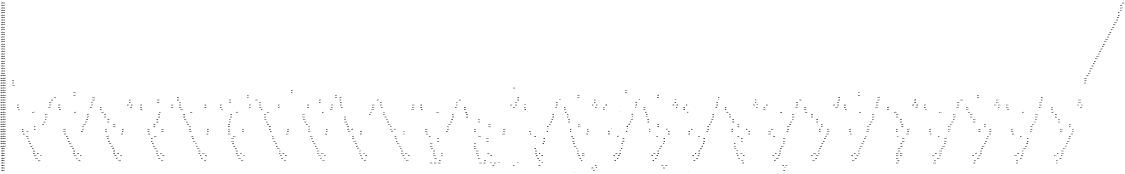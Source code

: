 digraph "DD" {
size = "7.5,10"
center = true;
edge [dir = none];
{ node [shape = plaintext];
  edge [style = invis];
  "CONST NODES" [style = invis];
" pre0_fact0_bit0 " -> " pre0_fact0_bit1 " -> " pre0_fact0_bit2 " -> " pre0_fact0_bit3 " -> " pre0_fact0_bit4 " -> " pre0_fact1_bit0 " -> " pre0_fact1_bit1 " -> " pre0_fact1_bit2 " -> " pre0_fact1_bit3 " -> " pre0_fact1_bit4 " -> " pre1_fact0_bit0 " -> " pre1_fact0_bit1 " -> " pre1_fact0_bit2 " -> " pre1_fact0_bit3 " -> " pre1_fact0_bit4 " -> " pre1_fact1_bit0 " -> " pre1_fact1_bit1 " -> " pre1_fact1_bit2 " -> " pre1_fact1_bit3 " -> " pre1_fact1_bit4 " -> " pre2_fact0_bit0 " -> " pre2_fact0_bit1 " -> " pre2_fact0_bit2 " -> " pre2_fact0_bit3 " -> " pre2_fact0_bit4 " -> " pre2_fact1_bit0 " -> " pre2_fact1_bit1 " -> " pre2_fact1_bit2 " -> " pre2_fact1_bit3 " -> " pre2_fact1_bit4 " -> " impl_pre0_fact0_bit0 " -> " impl_pre0_fact0_bit1 " -> " impl_pre0_fact0_bit2 " -> " impl_pre0_fact0_bit3 " -> " impl_pre0_fact0_bit4 " -> " impl_pre0_fact1_bit0 " -> " impl_pre0_fact1_bit1 " -> " impl_pre0_fact1_bit2 " -> " impl_pre0_fact1_bit3 " -> " impl_pre0_fact1_bit4 " -> " impl_pre1_fact0_bit0 " -> " impl_pre1_fact0_bit1 " -> " impl_pre1_fact0_bit2 " -> " impl_pre1_fact0_bit3 " -> " impl_pre1_fact0_bit4 " -> " impl_pre1_fact1_bit0 " -> " impl_pre1_fact1_bit1 " -> " impl_pre1_fact1_bit2 " -> " impl_pre1_fact1_bit3 " -> " impl_pre1_fact1_bit4 " -> " impl_pre2_fact0_bit0 " -> " impl_pre2_fact0_bit1 " -> " impl_pre2_fact0_bit2 " -> " impl_pre2_fact0_bit3 " -> " impl_pre2_fact0_bit4 " -> " impl_pre2_fact1_bit0 " -> " impl_pre2_fact1_bit1 " -> " impl_pre2_fact1_bit2 " -> " impl_pre2_fact1_bit3 " -> " impl_pre2_fact1_bit4 " -> " eff_fact0_bit0 " -> " eff_fact0_bit1 " -> " eff_fact0_bit2 " -> " eff_fact0_bit3 " -> " eff_fact0_bit4 " -> " eff_fact1_bit0 " -> " eff_fact1_bit1 " -> " eff_fact1_bit2 " -> " eff_fact1_bit3 " -> " eff_fact1_bit4 " -> "CONST NODES"; 
}
{ rank = same; node [shape = box]; edge [style = invis];
"F0"; }
{ rank = same; " pre0_fact0_bit0 ";
"0x202ec";
}
{ rank = same; " pre0_fact0_bit1 ";
"0x202eb";
}
{ rank = same; " pre0_fact0_bit2 ";
"0x202ea";
}
{ rank = same; " pre0_fact0_bit3 ";
"0x202e9";
}
{ rank = same; " pre0_fact0_bit4 ";
"0x202e8";
}
{ rank = same; " pre0_fact1_bit0 ";
"0x202e7";
}
{ rank = same; " pre0_fact1_bit1 ";
"0x202e6";
}
{ rank = same; " pre0_fact1_bit2 ";
"0x202e5";
}
{ rank = same; " pre0_fact1_bit3 ";
"0x202e4";
}
{ rank = same; " pre0_fact1_bit4 ";
"0x202e3";
}
{ rank = same; " pre1_fact0_bit0 ";
"0x202e2";
}
{ rank = same; " pre1_fact0_bit1 ";
"0x202e1";
}
{ rank = same; " pre1_fact0_bit2 ";
"0x202e0";
}
{ rank = same; " pre1_fact0_bit3 ";
"0x202df";
}
{ rank = same; " pre1_fact0_bit4 ";
"0x202de";
}
{ rank = same; " pre1_fact1_bit0 ";
"0x202dd";
}
{ rank = same; " pre1_fact1_bit1 ";
"0x202dc";
}
{ rank = same; " pre1_fact1_bit2 ";
"0x202db";
}
{ rank = same; " pre1_fact1_bit3 ";
"0x202da";
}
{ rank = same; " pre1_fact1_bit4 ";
"0x202d9";
}
{ rank = same; " pre2_fact0_bit0 ";
"0x202d8";
}
{ rank = same; " pre2_fact0_bit1 ";
"0x202d7";
}
{ rank = same; " pre2_fact0_bit2 ";
"0x202d6";
}
{ rank = same; " pre2_fact0_bit3 ";
"0x202d5";
}
{ rank = same; " pre2_fact0_bit4 ";
"0x202d4";
}
{ rank = same; " pre2_fact1_bit0 ";
"0x202d3";
}
{ rank = same; " pre2_fact1_bit1 ";
"0x202d2";
}
{ rank = same; " pre2_fact1_bit2 ";
"0x202d1";
}
{ rank = same; " pre2_fact1_bit3 ";
"0x202d0";
}
{ rank = same; " pre2_fact1_bit4 ";
"0x202cf";
}
{ rank = same; " impl_pre0_fact0_bit0 ";
"0x202ce";
}
{ rank = same; " impl_pre0_fact0_bit1 ";
"0x202cd";
}
{ rank = same; " impl_pre0_fact0_bit2 ";
"0x202ca";
"0x202cc";
}
{ rank = same; " impl_pre0_fact0_bit3 ";
"0x202cb";
"0x202c9";
}
{ rank = same; " impl_pre0_fact0_bit4 ";
"0x202c8";
}
{ rank = same; " impl_pre0_fact1_bit0 ";
"0x202c7";
}
{ rank = same; " impl_pre0_fact1_bit1 ";
"0x20178";
"0x202c6";
}
{ rank = same; " impl_pre0_fact1_bit2 ";
"0x20261";
"0x20177";
"0x20068";
"0x202c5";
}
{ rank = same; " impl_pre0_fact1_bit3 ";
"0x20176";
"0x1ffdc";
"0x20067";
"0x202c4";
"0x200ef";
"0x201db";
"0x20260";
}
{ rank = same; " impl_pre0_fact1_bit4 ";
"0x2025f";
"0x20199";
"0x2021e";
"0x20282";
"0x20066";
"0x202c3";
"0x200ee";
"0x20021";
"0x20175";
"0x1ffdb";
"0x200ab";
"0x1ff94";
"0x20132";
"0x201da";
}
{ rank = same; " impl_pre1_fact0_bit0 ";
"0x20110";
"0x20131";
"0x1ffb7";
"0x20153";
"0x20174";
"0x1ffda";
"0x1fffe";
"0x20198";
"0x201b9";
"0x201d9";
"0x20020";
"0x201fb";
"0x20043";
"0x2021d";
"0x2023e";
"0x20065";
"0x2025e";
"0x20281";
"0x20089";
"0x202a2";
"0x202c2";
"0x200aa";
"0x1ff70";
"0x200cc";
"0x200ed";
"0x1ff93";
}
{ rank = same; " impl_pre1_fact0_bit1 ";
"0x2025d";
"0x20173";
"0x1ffd9";
"0x201fa";
"0x20042";
"0x200a9";
"0x1ff92";
"0x20130";
"0x20197";
"0x2021c";
"0x202a1";
"0x1fffd";
"0x20064";
"0x200cb";
"0x202c1";
"0x1ffb6";
"0x20152";
"0x2001f";
"0x1ff6f";
"0x20088";
"0x2010f";
"0x20280";
"0x201b8";
"0x2023d";
"0x200ec";
"0x201d8";
}
{ rank = same; " impl_pre1_fact0_bit2 ";
"0x2012d";
"0x2012f";
"0x1ff8f";
"0x1ff91";
"0x2014f";
"0x20151";
"0x2023a";
"0x2023c";
"0x1ffb3";
"0x1ffb5";
"0x200a6";
"0x2025a";
"0x200a8";
"0x2025c";
"0x200c8";
"0x200ca";
"0x201b5";
"0x201b7";
"0x2029e";
"0x202a0";
"0x201d5";
"0x201d7";
"0x202be";
"0x2010c";
"0x202c0";
"0x2010e";
"0x2003f";
"0x20041";
"0x201f7";
"0x1ff6c";
"0x1ff6e";
"0x201f9";
"0x20061";
"0x20063";
"0x20219";
"0x2021b";
"0x20085";
"0x20087";
"0x20170";
"0x20172";
"0x1ffd6";
"0x1ffd8";
"0x20194";
"0x20196";
"0x2027d";
"0x2027f";
"0x1fffa";
"0x1fffc";
"0x200e9";
"0x200eb";
"0x2001c";
"0x2001e";
}
{ rank = same; " impl_pre1_fact0_bit3 ";
"0x2014e";
"0x1ffd7";
"0x20171";
"0x1ffd5";
"0x2016f";
"0x20195";
"0x1fffb";
"0x20193";
"0x1fff9";
"0x201b6";
"0x201d6";
"0x201b4";
"0x2001d";
"0x201d4";
"0x2001b";
"0x201f8";
"0x2021a";
"0x201f6";
"0x20040";
"0x2003e";
"0x20218";
"0x2023b";
"0x20062";
"0x2025b";
"0x20239";
"0x20060";
"0x20259";
"0x2027e";
"0x20086";
"0x2027c";
"0x2029f";
"0x20084";
"0x202bf";
"0x200a7";
"0x2029d";
"0x202bd";
"0x200a5";
"0x1ff6d";
"0x1ff6b";
"0x200c9";
"0x200c7";
"0x200ea";
"0x1ff90";
"0x200e8";
"0x1ff8e";
"0x2010d";
"0x2010b";
"0x2012e";
"0x1ffb4";
"0x2012c";
"0x1ffb2";
"0x20150";
}
{ rank = same; " impl_pre1_fact0_bit4 ";
"0x2012b";
"0x1ff8d";
"0x2014d";
"0x20238";
"0x1ffb1";
"0x200a4";
"0x20258";
"0x200c6";
"0x201b3";
"0x2029c";
"0x201d3";
"0x2010a";
"0x202bc";
"0x2003d";
"0x201f5";
"0x1ff6a";
"0x2005f";
"0x20217";
"0x20083";
"0x2016e";
"0x1ffd4";
"0x20192";
"0x2027b";
"0x1fff8";
"0x200e7";
"0x2001a";
}
{ rank = same; " impl_pre1_fact1_bit0 ";
"0x2005e";
"0x20191";
"0x20082";
"0x2016d";
"0x201b2";
"0x201d2";
"0x1ffd3";
"0x201f4";
"0x20214";
"0x1fff7";
"0x200e6";
"0x20019";
"0x20237";
"0x20257";
"0x2027a";
"0x2012a";
"0x2029b";
"0x1ff8c";
"0x202bb";
"0x2014c";
"0x1ffb0";
"0x200a3";
"0x200c5";
"0x20109";
"0x2003c";
"0x1ff69";
}
{ rank = same; " impl_pre1_fact1_bit1 ";
"0x1ff8b";
"0x20236";
"0x1ffaf";
"0x20256";
"0x201b1";
"0x201d1";
"0x2003b";
"0x201f3";
"0x1ff68";
"0x20279";
"0x20081";
"0x2029a";
"0x2005d";
"0x202ba";
"0x200a2";
"0x20213";
"0x200c4";
"0x200e5";
"0x1ffd2";
"0x20190";
"0x20108";
"0x1fff6";
"0x20129";
"0x20018";
"0x2014b";
"0x2016c";
}
{ rank = same; " impl_pre1_fact1_bit2 ";
"0x1fff5";
"0x20080";
"0x20017";
"0x201f2";
"0x20212";
"0x1ffd1";
"0x2003a";
"0x2018f";
"0x20278";
"0x20235";
"0x2005c";
"0x20255";
"0x200e4";
"0x1ff8a";
"0x1ffae";
"0x200a1";
"0x20107";
"0x200c3";
"0x20128";
"0x201b0";
"0x20299";
"0x2014a";
"0x201d0";
"0x2016b";
"0x202b9";
"0x1ff67";
}
{ rank = same; " impl_pre1_fact1_bit3 ";
"0x20127";
"0x1ff89";
"0x201af";
"0x201cf";
"0x200a0";
"0x20039";
"0x20234";
"0x2005b";
"0x20254";
"0x20106";
"0x20298";
"0x1ff66";
"0x201f1";
"0x202b8";
"0x20211";
"0x200c2";
"0x200e3";
"0x2007f";
"0x2018e";
"0x1ffad";
"0x20277";
"0x1fff4";
"0x20149";
"0x20016";
"0x2016a";
"0x1ffd0";
}
{ rank = same; " impl_pre1_fact1_bit4 ";
"0x201ce";
"0x20015";
"0x2007e";
"0x20210";
"0x2018d";
"0x2005a";
"0x20253";
"0x20276";
"0x1fff3";
"0x202b7";
"0x2009f";
"0x200e2";
"0x20148";
"0x1ff88";
"0x20233";
"0x1ffac";
"0x20126";
"0x200c1";
"0x201ae";
"0x20169";
"0x1ffcf";
"0x20297";
"0x20105";
"0x20038";
"0x201f0";
"0x1ff65";
}
{ rank = same; " impl_pre2_fact0_bit0 ";
"0x201ad";
"0x201cd";
"0x20014";
"0x201ef";
"0x2020f";
"0x20037";
"0x20232";
"0x20059";
"0x20252";
"0x20275";
"0x2007d";
"0x20296";
"0x202b6";
"0x2009e";
"0x1ff64";
"0x200c0";
"0x200e1";
"0x1ff87";
"0x20104";
"0x20125";
"0x1ffab";
"0x20147";
"0x20168";
"0x1ffce";
"0x2018c";
"0x1fff2";
}
{ rank = same; " impl_pre2_fact0_bit1 ";
"0x202b5";
"0x1ffaa";
"0x20146";
"0x20013";
"0x1ff63";
"0x2007c";
"0x20103";
"0x20274";
"0x201ac";
"0x20231";
"0x200e0";
"0x201cc";
"0x20251";
"0x20167";
"0x1ffcd";
"0x201ee";
"0x20036";
"0x2009d";
"0x1ff86";
"0x2020e";
"0x20124";
"0x2018b";
"0x20295";
"0x1fff1";
"0x20058";
"0x200bf";
}
{ rank = same; " impl_pre2_fact0_bit2 ";
"0x20121";
"0x20123";
"0x1ff83";
"0x1ff85";
"0x20143";
"0x20145";
"0x2022e";
"0x20230";
"0x1ffa7";
"0x1ffa9";
"0x2009a";
"0x2009c";
"0x2024e";
"0x20250";
"0x200bc";
"0x200be";
"0x201a9";
"0x201ab";
"0x20292";
"0x20294";
"0x201c9";
"0x201cb";
"0x202b2";
"0x20100";
"0x202b4";
"0x20102";
"0x20033";
"0x20035";
"0x201eb";
"0x1ff60";
"0x1ff62";
"0x201ed";
"0x20055";
"0x20057";
"0x2020b";
"0x2020d";
"0x20079";
"0x2007b";
"0x20164";
"0x20166";
"0x1ffca";
"0x1ffcc";
"0x20188";
"0x2018a";
"0x20271";
"0x20273";
"0x1ffee";
"0x1fff0";
"0x200dd";
"0x200df";
"0x20010";
"0x20012";
}
{ rank = same; " impl_pre2_fact0_bit3 ";
"0x20032";
"0x2022f";
"0x20056";
"0x2024f";
"0x2022d";
"0x20054";
"0x2024d";
"0x20272";
"0x2007a";
"0x20270";
"0x20293";
"0x20078";
"0x202b3";
"0x2009b";
"0x20291";
"0x202b1";
"0x20099";
"0x1ff61";
"0x1ff5f";
"0x200bd";
"0x200bb";
"0x200de";
"0x1ff84";
"0x200dc";
"0x1ff82";
"0x20101";
"0x200ff";
"0x20122";
"0x1ffa8";
"0x20120";
"0x1ffa6";
"0x20144";
"0x20142";
"0x20165";
"0x1ffcb";
"0x20163";
"0x1ffc9";
"0x1ffef";
"0x20189";
"0x1ffed";
"0x20187";
"0x201aa";
"0x201ca";
"0x20011";
"0x201a8";
"0x201c8";
"0x2000f";
"0x201ec";
"0x2020c";
"0x201ea";
"0x2020a";
"0x20034";
}
{ rank = same; " impl_pre2_fact0_bit4 ";
"0x2011f";
"0x1ff81";
"0x20141";
"0x2022c";
"0x1ffa5";
"0x20098";
"0x2024c";
"0x200ba";
"0x201a7";
"0x20290";
"0x201c7";
"0x200fe";
"0x202b0";
"0x20031";
"0x201e9";
"0x1ff5e";
"0x20053";
"0x20209";
"0x20077";
"0x20162";
"0x1ffc8";
"0x20186";
"0x2026f";
"0x1ffec";
"0x200db";
"0x2000e";
}
{ rank = same; " impl_pre2_fact1_bit0 ";
"0x2022b";
"0x20052";
"0x2024b";
"0x20076";
"0x2026e";
"0x20161";
"0x2028f";
"0x202af";
"0x1ffc7";
"0x1ffeb";
"0x200da";
"0x2000d";
"0x2011e";
"0x1ff80";
"0x20140";
"0x1ffa4";
"0x20097";
"0x20185";
"0x200b9";
"0x201a6";
"0x201c6";
"0x201e8";
"0x20208";
"0x200fd";
"0x20030";
"0x1ff5d";
}
{ rank = same; " impl_pre2_fact1_bit1 ";
"0x1ff7f";
"0x2026d";
"0x2022a";
"0x1ffa3";
"0x20075";
"0x2028e";
"0x202ae";
"0x20096";
"0x2024a";
"0x200b8";
"0x200d9";
"0x201a5";
"0x201c5";
"0x200fc";
"0x2002f";
"0x2011d";
"0x1ff5c";
"0x201e7";
"0x20051";
"0x2013f";
"0x20207";
"0x20160";
"0x1ffc6";
"0x20184";
"0x1ffea";
"0x2000c";
}
{ rank = same; " impl_pre2_fact1_bit2 ";
"0x20074";
"0x1ffc5";
"0x20183";
"0x2026c";
"0x200d8";
"0x200fb";
"0x2011c";
"0x2013e";
"0x1ff7e";
"0x2015f";
"0x1ffa2";
"0x20095";
"0x1ffe9";
"0x200b7";
"0x2000b";
"0x201a4";
"0x201e6";
"0x2028d";
"0x20206";
"0x2002e";
"0x201c4";
"0x202ad";
"0x20229";
"0x20050";
"0x1ff5b";
"0x20249";
}
{ rank = same; " impl_pre2_fact1_bit3 ";
"0x1ff7d";
"0x2028c";
"0x202ac";
"0x20094";
"0x200b6";
"0x200d7";
"0x1ffa1";
"0x200fa";
"0x1ff5a";
"0x201e5";
"0x2013d";
"0x1ffc4";
"0x2015e";
"0x20205";
"0x20073";
"0x201a3";
"0x201c3";
"0x20182";
"0x2026b";
"0x1ffe8";
"0x2002d";
"0x2000a";
"0x20228";
"0x2004f";
"0x20248";
"0x2011b";
}
{ rank = same; " impl_pre2_fact1_bit4 ";
"0x202ab";
"0x20093";
"0x20072";
"0x200d6";
"0x20181";
"0x1ff7c";
"0x2026a";
"0x1ffe7";
"0x2011a";
"0x1ffc3";
"0x2015d";
"0x2013c";
"0x20227";
"0x1ffa0";
"0x201c2";
"0x20009";
"0x200b5";
"0x20204";
"0x201a2";
"0x2028b";
"0x2004e";
"0x20247";
"0x200f9";
"0x2002c";
"0x201e4";
"0x1ff59";
}
{ rank = same; " eff_fact0_bit0 ";
"0x20071";
"0x2028a";
"0x202aa";
"0x20092";
"0x1ff58";
"0x200b4";
"0x200d5";
"0x1ff7b";
"0x200f8";
"0x20119";
"0x1ff9f";
"0x2013b";
"0x1ffc2";
"0x2015c";
"0x1ffe6";
"0x20180";
"0x201a1";
"0x201c1";
"0x20008";
"0x201e3";
"0x20203";
"0x2002b";
"0x20226";
"0x2004d";
"0x20246";
"0x20269";
}
{ rank = same; " eff_fact0_bit1 ";
"0x201a0";
"0x20225";
"0x200d4";
"0x201c0";
"0x20245";
"0x2015b";
"0x1ffc1";
"0x201e2";
"0x2002a";
"0x20091";
"0x1ff7a";
"0x20202";
"0x20118";
"0x2017f";
"0x20289";
"0x1ffe5";
"0x2004c";
"0x200b3";
"0x202a9";
"0x1ff9e";
"0x2013a";
"0x20007";
"0x1ff57";
"0x20070";
"0x200f7";
"0x20268";
}
{ rank = same; " eff_fact0_bit2 ";
"0x1ff77";
"0x1ff79";
"0x20137";
"0x20139";
"0x20222";
"0x20224";
"0x1ff9b";
"0x1ff9d";
"0x2008e";
"0x20090";
"0x20242";
"0x20244";
"0x200b0";
"0x200b2";
"0x2019d";
"0x2019f";
"0x20286";
"0x20288";
"0x201bd";
"0x201bf";
"0x200f4";
"0x202a6";
"0x202a8";
"0x200f6";
"0x20027";
"0x20029";
"0x201df";
"0x1ff54";
"0x201e1";
"0x1ff56";
"0x20049";
"0x2004b";
"0x201ff";
"0x20201";
"0x2006d";
"0x2006f";
"0x20158";
"0x2015a";
"0x1ffbe";
"0x1ffc0";
"0x2017c";
"0x2017e";
"0x20265";
"0x20267";
"0x1ffe2";
"0x1ffe4";
"0x200d1";
"0x200d3";
"0x20004";
"0x20006";
"0x20115";
"0x20117";
}
{ rank = same; " eff_fact0_bit3 ";
"0x1ff78";
"0x200d0";
"0x1ff76";
"0x200f5";
"0x200f3";
"0x20116";
"0x1ff9c";
"0x20114";
"0x1ff9a";
"0x20138";
"0x20136";
"0x1ffbf";
"0x20159";
"0x20157";
"0x1ffbd";
"0x2017d";
"0x1ffe3";
"0x2017b";
"0x1ffe1";
"0x2019e";
"0x201be";
"0x2019c";
"0x20005";
"0x201bc";
"0x1ff55";
"0x20003";
"0x1ff53";
"0x201e0";
"0x20200";
"0x201de";
"0x201fe";
"0x20028";
"0x20026";
"0x20223";
"0x2004a";
"0x20243";
"0x20221";
"0x20048";
"0x20241";
"0x20266";
"0x2006e";
"0x20264";
"0x20287";
"0x2006c";
"0x202a7";
"0x2008f";
"0x20285";
"0x202a5";
"0x2008d";
"0x200b1";
"0x200af";
"0x200d2";
}
{ rank = same; " eff_fact0_bit4 ";
"0x1ff75";
"0x20135";
"0x20220";
"0x1ff99";
"0x2008c";
"0x20240";
"0x200ae";
"0x2019b";
"0x20284";
"0x201bb";
"0x200f2";
"0x202a4";
"0x20025";
"0x201dd";
"0x20047";
"0x201fd";
"0x2006b";
"0x20156";
"0x1ffbc";
"0x2017a";
"0x20263";
"0x1ffe0";
"0x1fbb3";
"0x200cf";
"0x20002";
"0x20113";
}
{ rank = same; " eff_fact1_bit0 ";
"0x20046";
"0x2006a";
"0x2019a";
"0x20155";
"0x1ffbb";
"0x201ba";
"0x1ffdf";
"0x1fbb2";
"0x200ce";
"0x20001";
"0x201dc";
"0x201fc";
"0x20112";
"0x20179";
"0x1ff74";
"0x20134";
"0x2021f";
"0x1ff98";
"0x2023f";
"0x2008b";
"0x200ad";
"0x20262";
"0x200f1";
"0x20283";
"0x20024";
"0x202a3";
}
{ rank = same; " eff_fact1_bit1 ";
"0x1ff73";
"0x200ac";
"0x1ff97";
"0x200cd";
"0x200f0";
"0x20023";
"0x20111";
"0x20069";
"0x20045";
"0x20133";
"0x20154";
"0x1ffba";
"0x1ffde";
"0x1fbb1";
"0x20000";
"0x2008a";
}
{ rank = same; " eff_fact1_bit2 ";
"0x20022";
"0x20044";
"0x1ffb9";
"0x1fbb0";
"0x1ffdd";
"0x1ff72";
"0x1ff96";
"0x1ffff";
}
{ rank = same; " eff_fact1_bit3 ";
"0x1ff95";
"0x1ffb8";
"0x1fbaf";
"0x1ff71";
}
{ rank = same; " eff_fact1_bit4 ";
"0x1fbb4";
"0x1fbae";
}
{ rank = same; "CONST NODES";
{ node [shape = box]; "0x1de1c";
"0x1de1b";
}
}
"F0" -> "0x202ec" [style = solid];
"0x202ec" -> "0x1de1c";
"0x202ec" -> "0x202eb" [style = dashed];
"0x202eb" -> "0x1de1c";
"0x202eb" -> "0x202ea" [style = dashed];
"0x202ea" -> "0x202e9";
"0x202ea" -> "0x1de1c" [style = dashed];
"0x202e9" -> "0x1de1c";
"0x202e9" -> "0x202e8" [style = dashed];
"0x202e8" -> "0x202e7";
"0x202e8" -> "0x1de1c" [style = dashed];
"0x202e7" -> "0x1de1c";
"0x202e7" -> "0x202e6" [style = dashed];
"0x202e6" -> "0x202e5";
"0x202e6" -> "0x1de1c" [style = dashed];
"0x202e5" -> "0x202e4";
"0x202e5" -> "0x1de1c" [style = dashed];
"0x202e4" -> "0x1de1c";
"0x202e4" -> "0x202e3" [style = dashed];
"0x202e3" -> "0x202e2";
"0x202e3" -> "0x1de1c" [style = dashed];
"0x202e2" -> "0x1de1c";
"0x202e2" -> "0x202e1" [style = dashed];
"0x202e1" -> "0x1de1c";
"0x202e1" -> "0x202e0" [style = dashed];
"0x202e0" -> "0x202df";
"0x202e0" -> "0x1de1c" [style = dashed];
"0x202df" -> "0x1de1c";
"0x202df" -> "0x202de" [style = dashed];
"0x202de" -> "0x202dd";
"0x202de" -> "0x1de1c" [style = dashed];
"0x202dd" -> "0x1de1c";
"0x202dd" -> "0x202dc" [style = dashed];
"0x202dc" -> "0x1de1c";
"0x202dc" -> "0x202db" [style = dashed];
"0x202db" -> "0x202da";
"0x202db" -> "0x1de1c" [style = dashed];
"0x202da" -> "0x1de1c";
"0x202da" -> "0x202d9" [style = dashed];
"0x202d9" -> "0x1de1c";
"0x202d9" -> "0x202d8" [style = dashed];
"0x202d8" -> "0x1de1c";
"0x202d8" -> "0x202d7" [style = dashed];
"0x202d7" -> "0x202d6";
"0x202d7" -> "0x1de1c" [style = dashed];
"0x202d6" -> "0x202d5";
"0x202d6" -> "0x1de1c" [style = dashed];
"0x202d5" -> "0x1de1c";
"0x202d5" -> "0x202d4" [style = dashed];
"0x202d4" -> "0x202d3";
"0x202d4" -> "0x1de1c" [style = dashed];
"0x202d3" -> "0x1de1c";
"0x202d3" -> "0x202d2" [style = dashed];
"0x202d2" -> "0x1de1c";
"0x202d2" -> "0x202d1" [style = dashed];
"0x202d1" -> "0x202d0";
"0x202d1" -> "0x1de1c" [style = dashed];
"0x202d0" -> "0x1de1c";
"0x202d0" -> "0x202cf" [style = dashed];
"0x202cf" -> "0x1de1c";
"0x202cf" -> "0x202ce" [style = dashed];
"0x202ce" -> "0x1de1c";
"0x202ce" -> "0x202cd" [style = dashed];
"0x202cd" -> "0x202ca";
"0x202cd" -> "0x202cc" [style = dashed];
"0x202ca" -> "0x202c9";
"0x202ca" -> "0x1de1c" [style = dashed];
"0x202cc" -> "0x202cb";
"0x202cc" -> "0x1de1c" [style = dashed];
"0x202cb" -> "0x1de1c";
"0x202cb" -> "0x202c7" [style = dashed];
"0x202c9" -> "0x1de1c";
"0x202c9" -> "0x202c8" [style = dashed];
"0x202c8" -> "0x202c7";
"0x202c8" -> "0x1de1c" [style = dashed];
"0x202c7" -> "0x20178";
"0x202c7" -> "0x202c6" [style = dashed];
"0x20178" -> "0x20068";
"0x20178" -> "0x20177" [style = dashed];
"0x202c6" -> "0x20261";
"0x202c6" -> "0x202c5" [style = dashed];
"0x20261" -> "0x201db";
"0x20261" -> "0x20260" [style = dashed];
"0x20177" -> "0x200ef";
"0x20177" -> "0x20176" [style = dashed];
"0x20068" -> "0x1ffdc";
"0x20068" -> "0x20067" [style = dashed];
"0x202c5" -> "0x202c4";
"0x202c5" -> "0x1de1c" [style = dashed];
"0x20176" -> "0x20132";
"0x20176" -> "0x20175" [style = dashed];
"0x1ffdc" -> "0x1ff94";
"0x1ffdc" -> "0x1ffdb" [style = dashed];
"0x20067" -> "0x20021";
"0x20067" -> "0x20066" [style = dashed];
"0x202c4" -> "0x20282";
"0x202c4" -> "0x202c3" [style = dashed];
"0x200ef" -> "0x200ab";
"0x200ef" -> "0x200ee" [style = dashed];
"0x201db" -> "0x20199";
"0x201db" -> "0x201da" [style = dashed];
"0x20260" -> "0x2021e";
"0x20260" -> "0x2025f" [style = dashed];
"0x2025f" -> "0x2023e";
"0x2025f" -> "0x2025e" [style = dashed];
"0x20199" -> "0x20198";
"0x20199" -> "0x1de1c" [style = dashed];
"0x2021e" -> "0x201fb";
"0x2021e" -> "0x2021d" [style = dashed];
"0x20282" -> "0x20281";
"0x20282" -> "0x1de1c" [style = dashed];
"0x20066" -> "0x20043";
"0x20066" -> "0x20065" [style = dashed];
"0x202c3" -> "0x202a2";
"0x202c3" -> "0x202c2" [style = dashed];
"0x200ee" -> "0x200cc";
"0x200ee" -> "0x200ed" [style = dashed];
"0x20021" -> "0x1fffe";
"0x20021" -> "0x20020" [style = dashed];
"0x20175" -> "0x20153";
"0x20175" -> "0x20174" [style = dashed];
"0x1ffdb" -> "0x1ffb7";
"0x1ffdb" -> "0x1ffda" [style = dashed];
"0x200ab" -> "0x20089";
"0x200ab" -> "0x200aa" [style = dashed];
"0x1ff94" -> "0x1ff70";
"0x1ff94" -> "0x1ff93" [style = dashed];
"0x20132" -> "0x20110";
"0x20132" -> "0x20131" [style = dashed];
"0x201da" -> "0x201b9";
"0x201da" -> "0x201d9" [style = dashed];
"0x20110" -> "0x1de1c";
"0x20110" -> "0x2010f" [style = dashed];
"0x20131" -> "0x1de1c";
"0x20131" -> "0x20130" [style = dashed];
"0x1ffb7" -> "0x1de1c";
"0x1ffb7" -> "0x1ffb6" [style = dashed];
"0x20153" -> "0x1de1c";
"0x20153" -> "0x20152" [style = dashed];
"0x20174" -> "0x1de1c";
"0x20174" -> "0x20173" [style = dashed];
"0x1ffda" -> "0x1de1c";
"0x1ffda" -> "0x1ffd9" [style = dashed];
"0x1fffe" -> "0x1de1c";
"0x1fffe" -> "0x1fffd" [style = dashed];
"0x20198" -> "0x1de1c";
"0x20198" -> "0x20197" [style = dashed];
"0x201b9" -> "0x1de1c";
"0x201b9" -> "0x201b8" [style = dashed];
"0x201d9" -> "0x1de1c";
"0x201d9" -> "0x201d8" [style = dashed];
"0x20020" -> "0x1de1c";
"0x20020" -> "0x2001f" [style = dashed];
"0x201fb" -> "0x1de1c";
"0x201fb" -> "0x201fa" [style = dashed];
"0x20043" -> "0x1de1c";
"0x20043" -> "0x20042" [style = dashed];
"0x2021d" -> "0x1de1c";
"0x2021d" -> "0x2021c" [style = dashed];
"0x2023e" -> "0x1de1c";
"0x2023e" -> "0x2023d" [style = dashed];
"0x20065" -> "0x1de1c";
"0x20065" -> "0x20064" [style = dashed];
"0x2025e" -> "0x1de1c";
"0x2025e" -> "0x2025d" [style = dashed];
"0x20281" -> "0x1de1c";
"0x20281" -> "0x20280" [style = dashed];
"0x20089" -> "0x1de1c";
"0x20089" -> "0x20088" [style = dashed];
"0x202a2" -> "0x1de1c";
"0x202a2" -> "0x202a1" [style = dashed];
"0x202c2" -> "0x1de1c";
"0x202c2" -> "0x202c1" [style = dashed];
"0x200aa" -> "0x1de1c";
"0x200aa" -> "0x200a9" [style = dashed];
"0x1ff70" -> "0x1de1c";
"0x1ff70" -> "0x1ff6f" [style = dashed];
"0x200cc" -> "0x1de1c";
"0x200cc" -> "0x200cb" [style = dashed];
"0x200ed" -> "0x1de1c";
"0x200ed" -> "0x200ec" [style = dashed];
"0x1ff93" -> "0x1de1c";
"0x1ff93" -> "0x1ff92" [style = dashed];
"0x2025d" -> "0x2025a";
"0x2025d" -> "0x2025c" [style = dashed];
"0x20173" -> "0x20170";
"0x20173" -> "0x20172" [style = dashed];
"0x1ffd9" -> "0x1ffd6";
"0x1ffd9" -> "0x1ffd8" [style = dashed];
"0x201fa" -> "0x201f7";
"0x201fa" -> "0x201f9" [style = dashed];
"0x20042" -> "0x2003f";
"0x20042" -> "0x20041" [style = dashed];
"0x200a9" -> "0x200a6";
"0x200a9" -> "0x200a8" [style = dashed];
"0x1ff92" -> "0x1ff8f";
"0x1ff92" -> "0x1ff91" [style = dashed];
"0x20130" -> "0x2012d";
"0x20130" -> "0x2012f" [style = dashed];
"0x20197" -> "0x20194";
"0x20197" -> "0x20196" [style = dashed];
"0x2021c" -> "0x20219";
"0x2021c" -> "0x2021b" [style = dashed];
"0x202a1" -> "0x2029e";
"0x202a1" -> "0x202a0" [style = dashed];
"0x1fffd" -> "0x1fffa";
"0x1fffd" -> "0x1fffc" [style = dashed];
"0x20064" -> "0x20061";
"0x20064" -> "0x20063" [style = dashed];
"0x200cb" -> "0x200c8";
"0x200cb" -> "0x200ca" [style = dashed];
"0x202c1" -> "0x202be";
"0x202c1" -> "0x202c0" [style = dashed];
"0x1ffb6" -> "0x1ffb3";
"0x1ffb6" -> "0x1ffb5" [style = dashed];
"0x20152" -> "0x2014f";
"0x20152" -> "0x20151" [style = dashed];
"0x2001f" -> "0x2001c";
"0x2001f" -> "0x2001e" [style = dashed];
"0x1ff6f" -> "0x1ff6c";
"0x1ff6f" -> "0x1ff6e" [style = dashed];
"0x20088" -> "0x20085";
"0x20088" -> "0x20087" [style = dashed];
"0x2010f" -> "0x2010c";
"0x2010f" -> "0x2010e" [style = dashed];
"0x20280" -> "0x2027d";
"0x20280" -> "0x2027f" [style = dashed];
"0x201b8" -> "0x201b5";
"0x201b8" -> "0x201b7" [style = dashed];
"0x2023d" -> "0x2023a";
"0x2023d" -> "0x2023c" [style = dashed];
"0x200ec" -> "0x200e9";
"0x200ec" -> "0x200eb" [style = dashed];
"0x201d8" -> "0x201d5";
"0x201d8" -> "0x201d7" [style = dashed];
"0x2012d" -> "0x2012c";
"0x2012d" -> "0x1de1c" [style = dashed];
"0x2012f" -> "0x2012e";
"0x2012f" -> "0x1de1c" [style = dashed];
"0x1ff8f" -> "0x1ff8e";
"0x1ff8f" -> "0x1de1c" [style = dashed];
"0x1ff91" -> "0x1ff90";
"0x1ff91" -> "0x1de1c" [style = dashed];
"0x2014f" -> "0x2014e";
"0x2014f" -> "0x1de1c" [style = dashed];
"0x20151" -> "0x20150";
"0x20151" -> "0x1de1c" [style = dashed];
"0x2023a" -> "0x20239";
"0x2023a" -> "0x1de1c" [style = dashed];
"0x2023c" -> "0x2023b";
"0x2023c" -> "0x1de1c" [style = dashed];
"0x1ffb3" -> "0x1ffb2";
"0x1ffb3" -> "0x1de1c" [style = dashed];
"0x1ffb5" -> "0x1ffb4";
"0x1ffb5" -> "0x1de1c" [style = dashed];
"0x200a6" -> "0x200a5";
"0x200a6" -> "0x1de1c" [style = dashed];
"0x2025a" -> "0x20259";
"0x2025a" -> "0x1de1c" [style = dashed];
"0x200a8" -> "0x200a7";
"0x200a8" -> "0x1de1c" [style = dashed];
"0x2025c" -> "0x2025b";
"0x2025c" -> "0x1de1c" [style = dashed];
"0x200c8" -> "0x200c7";
"0x200c8" -> "0x1de1c" [style = dashed];
"0x200ca" -> "0x200c9";
"0x200ca" -> "0x1de1c" [style = dashed];
"0x201b5" -> "0x201b4";
"0x201b5" -> "0x1de1c" [style = dashed];
"0x201b7" -> "0x201b6";
"0x201b7" -> "0x1de1c" [style = dashed];
"0x2029e" -> "0x2029d";
"0x2029e" -> "0x1de1c" [style = dashed];
"0x202a0" -> "0x2029f";
"0x202a0" -> "0x1de1c" [style = dashed];
"0x201d5" -> "0x201d4";
"0x201d5" -> "0x1de1c" [style = dashed];
"0x201d7" -> "0x201d6";
"0x201d7" -> "0x1de1c" [style = dashed];
"0x202be" -> "0x202bd";
"0x202be" -> "0x1de1c" [style = dashed];
"0x2010c" -> "0x2010b";
"0x2010c" -> "0x1de1c" [style = dashed];
"0x202c0" -> "0x202bf";
"0x202c0" -> "0x1de1c" [style = dashed];
"0x2010e" -> "0x2010d";
"0x2010e" -> "0x1de1c" [style = dashed];
"0x2003f" -> "0x2003e";
"0x2003f" -> "0x1de1c" [style = dashed];
"0x20041" -> "0x20040";
"0x20041" -> "0x1de1c" [style = dashed];
"0x201f7" -> "0x201f6";
"0x201f7" -> "0x1de1c" [style = dashed];
"0x1ff6c" -> "0x1ff6b";
"0x1ff6c" -> "0x1de1c" [style = dashed];
"0x1ff6e" -> "0x1ff6d";
"0x1ff6e" -> "0x1de1c" [style = dashed];
"0x201f9" -> "0x201f8";
"0x201f9" -> "0x1de1c" [style = dashed];
"0x20061" -> "0x20060";
"0x20061" -> "0x1de1c" [style = dashed];
"0x20063" -> "0x20062";
"0x20063" -> "0x1de1c" [style = dashed];
"0x20219" -> "0x20218";
"0x20219" -> "0x1de1c" [style = dashed];
"0x2021b" -> "0x2021a";
"0x2021b" -> "0x1de1c" [style = dashed];
"0x20085" -> "0x20084";
"0x20085" -> "0x1de1c" [style = dashed];
"0x20087" -> "0x20086";
"0x20087" -> "0x1de1c" [style = dashed];
"0x20170" -> "0x2016f";
"0x20170" -> "0x1de1c" [style = dashed];
"0x20172" -> "0x20171";
"0x20172" -> "0x1de1c" [style = dashed];
"0x1ffd6" -> "0x1ffd5";
"0x1ffd6" -> "0x1de1c" [style = dashed];
"0x1ffd8" -> "0x1ffd7";
"0x1ffd8" -> "0x1de1c" [style = dashed];
"0x20194" -> "0x20193";
"0x20194" -> "0x1de1c" [style = dashed];
"0x20196" -> "0x20195";
"0x20196" -> "0x1de1c" [style = dashed];
"0x2027d" -> "0x2027c";
"0x2027d" -> "0x1de1c" [style = dashed];
"0x2027f" -> "0x2027e";
"0x2027f" -> "0x1de1c" [style = dashed];
"0x1fffa" -> "0x1fff9";
"0x1fffa" -> "0x1de1c" [style = dashed];
"0x1fffc" -> "0x1fffb";
"0x1fffc" -> "0x1de1c" [style = dashed];
"0x200e9" -> "0x200e8";
"0x200e9" -> "0x1de1c" [style = dashed];
"0x200eb" -> "0x200ea";
"0x200eb" -> "0x1de1c" [style = dashed];
"0x2001c" -> "0x2001b";
"0x2001c" -> "0x1de1c" [style = dashed];
"0x2001e" -> "0x2001d";
"0x2001e" -> "0x1de1c" [style = dashed];
"0x2014e" -> "0x1de1c";
"0x2014e" -> "0x2014d" [style = dashed];
"0x1ffd7" -> "0x1de1c";
"0x1ffd7" -> "0x1ffd3" [style = dashed];
"0x20171" -> "0x1de1c";
"0x20171" -> "0x2016d" [style = dashed];
"0x1ffd5" -> "0x1de1c";
"0x1ffd5" -> "0x1ffd4" [style = dashed];
"0x2016f" -> "0x1de1c";
"0x2016f" -> "0x2016e" [style = dashed];
"0x20195" -> "0x1de1c";
"0x20195" -> "0x20191" [style = dashed];
"0x1fffb" -> "0x1de1c";
"0x1fffb" -> "0x1fff7" [style = dashed];
"0x20193" -> "0x1de1c";
"0x20193" -> "0x20192" [style = dashed];
"0x1fff9" -> "0x1de1c";
"0x1fff9" -> "0x1fff8" [style = dashed];
"0x201b6" -> "0x1de1c";
"0x201b6" -> "0x201b2" [style = dashed];
"0x201d6" -> "0x1de1c";
"0x201d6" -> "0x201d2" [style = dashed];
"0x201b4" -> "0x1de1c";
"0x201b4" -> "0x201b3" [style = dashed];
"0x2001d" -> "0x1de1c";
"0x2001d" -> "0x20019" [style = dashed];
"0x201d4" -> "0x1de1c";
"0x201d4" -> "0x201d3" [style = dashed];
"0x2001b" -> "0x1de1c";
"0x2001b" -> "0x2001a" [style = dashed];
"0x201f8" -> "0x1de1c";
"0x201f8" -> "0x201f4" [style = dashed];
"0x2021a" -> "0x1de1c";
"0x2021a" -> "0x20214" [style = dashed];
"0x201f6" -> "0x1de1c";
"0x201f6" -> "0x201f5" [style = dashed];
"0x20040" -> "0x1de1c";
"0x20040" -> "0x2003c" [style = dashed];
"0x2003e" -> "0x1de1c";
"0x2003e" -> "0x2003d" [style = dashed];
"0x20218" -> "0x1de1c";
"0x20218" -> "0x20217" [style = dashed];
"0x2023b" -> "0x1de1c";
"0x2023b" -> "0x20237" [style = dashed];
"0x20062" -> "0x1de1c";
"0x20062" -> "0x2005e" [style = dashed];
"0x2025b" -> "0x1de1c";
"0x2025b" -> "0x20257" [style = dashed];
"0x20239" -> "0x1de1c";
"0x20239" -> "0x20238" [style = dashed];
"0x20060" -> "0x1de1c";
"0x20060" -> "0x2005f" [style = dashed];
"0x20259" -> "0x1de1c";
"0x20259" -> "0x20258" [style = dashed];
"0x2027e" -> "0x1de1c";
"0x2027e" -> "0x2027a" [style = dashed];
"0x20086" -> "0x1de1c";
"0x20086" -> "0x20082" [style = dashed];
"0x2027c" -> "0x1de1c";
"0x2027c" -> "0x2027b" [style = dashed];
"0x2029f" -> "0x1de1c";
"0x2029f" -> "0x2029b" [style = dashed];
"0x20084" -> "0x1de1c";
"0x20084" -> "0x20083" [style = dashed];
"0x202bf" -> "0x1de1c";
"0x202bf" -> "0x202bb" [style = dashed];
"0x200a7" -> "0x1de1c";
"0x200a7" -> "0x200a3" [style = dashed];
"0x2029d" -> "0x1de1c";
"0x2029d" -> "0x2029c" [style = dashed];
"0x202bd" -> "0x1de1c";
"0x202bd" -> "0x202bc" [style = dashed];
"0x200a5" -> "0x1de1c";
"0x200a5" -> "0x200a4" [style = dashed];
"0x1ff6d" -> "0x1de1c";
"0x1ff6d" -> "0x1ff69" [style = dashed];
"0x1ff6b" -> "0x1de1c";
"0x1ff6b" -> "0x1ff6a" [style = dashed];
"0x200c9" -> "0x1de1c";
"0x200c9" -> "0x200c5" [style = dashed];
"0x200c7" -> "0x1de1c";
"0x200c7" -> "0x200c6" [style = dashed];
"0x200ea" -> "0x1de1c";
"0x200ea" -> "0x200e6" [style = dashed];
"0x1ff90" -> "0x1de1c";
"0x1ff90" -> "0x1ff8c" [style = dashed];
"0x200e8" -> "0x1de1c";
"0x200e8" -> "0x200e7" [style = dashed];
"0x1ff8e" -> "0x1de1c";
"0x1ff8e" -> "0x1ff8d" [style = dashed];
"0x2010d" -> "0x1de1c";
"0x2010d" -> "0x20109" [style = dashed];
"0x2010b" -> "0x1de1c";
"0x2010b" -> "0x2010a" [style = dashed];
"0x2012e" -> "0x1de1c";
"0x2012e" -> "0x2012a" [style = dashed];
"0x1ffb4" -> "0x1de1c";
"0x1ffb4" -> "0x1ffb0" [style = dashed];
"0x2012c" -> "0x1de1c";
"0x2012c" -> "0x2012b" [style = dashed];
"0x1ffb2" -> "0x1de1c";
"0x1ffb2" -> "0x1ffb1" [style = dashed];
"0x20150" -> "0x1de1c";
"0x20150" -> "0x2014c" [style = dashed];
"0x2012b" -> "0x2012a";
"0x2012b" -> "0x1de1c" [style = dashed];
"0x1ff8d" -> "0x1ff8c";
"0x1ff8d" -> "0x1de1c" [style = dashed];
"0x2014d" -> "0x2014c";
"0x2014d" -> "0x1de1c" [style = dashed];
"0x20238" -> "0x20237";
"0x20238" -> "0x1de1c" [style = dashed];
"0x1ffb1" -> "0x1ffb0";
"0x1ffb1" -> "0x1de1c" [style = dashed];
"0x200a4" -> "0x200a3";
"0x200a4" -> "0x1de1c" [style = dashed];
"0x20258" -> "0x20257";
"0x20258" -> "0x1de1c" [style = dashed];
"0x200c6" -> "0x200c5";
"0x200c6" -> "0x1de1c" [style = dashed];
"0x201b3" -> "0x201b2";
"0x201b3" -> "0x1de1c" [style = dashed];
"0x2029c" -> "0x2029b";
"0x2029c" -> "0x1de1c" [style = dashed];
"0x201d3" -> "0x201d2";
"0x201d3" -> "0x1de1c" [style = dashed];
"0x2010a" -> "0x20109";
"0x2010a" -> "0x1de1c" [style = dashed];
"0x202bc" -> "0x202bb";
"0x202bc" -> "0x1de1c" [style = dashed];
"0x2003d" -> "0x2003c";
"0x2003d" -> "0x1de1c" [style = dashed];
"0x201f5" -> "0x201f4";
"0x201f5" -> "0x1de1c" [style = dashed];
"0x1ff6a" -> "0x1ff69";
"0x1ff6a" -> "0x1de1c" [style = dashed];
"0x2005f" -> "0x2005e";
"0x2005f" -> "0x1de1c" [style = dashed];
"0x20217" -> "0x20214";
"0x20217" -> "0x1de1c" [style = dashed];
"0x20083" -> "0x20082";
"0x20083" -> "0x1de1c" [style = dashed];
"0x2016e" -> "0x2016d";
"0x2016e" -> "0x1de1c" [style = dashed];
"0x1ffd4" -> "0x1ffd3";
"0x1ffd4" -> "0x1de1c" [style = dashed];
"0x20192" -> "0x20191";
"0x20192" -> "0x1de1c" [style = dashed];
"0x2027b" -> "0x2027a";
"0x2027b" -> "0x1de1c" [style = dashed];
"0x1fff8" -> "0x1fff7";
"0x1fff8" -> "0x1de1c" [style = dashed];
"0x200e7" -> "0x200e6";
"0x200e7" -> "0x1de1c" [style = dashed];
"0x2001a" -> "0x20019";
"0x2001a" -> "0x1de1c" [style = dashed];
"0x2005e" -> "0x2005d";
"0x2005e" -> "0x1de1c" [style = dashed];
"0x20191" -> "0x1de1c";
"0x20191" -> "0x20190" [style = dashed];
"0x20082" -> "0x20081";
"0x20082" -> "0x1de1c" [style = dashed];
"0x2016d" -> "0x2016c";
"0x2016d" -> "0x1de1c" [style = dashed];
"0x201b2" -> "0x1de1c";
"0x201b2" -> "0x201b1" [style = dashed];
"0x201d2" -> "0x1de1c";
"0x201d2" -> "0x201d1" [style = dashed];
"0x1ffd3" -> "0x1ffd2";
"0x1ffd3" -> "0x1de1c" [style = dashed];
"0x201f4" -> "0x1de1c";
"0x201f4" -> "0x201f3" [style = dashed];
"0x20214" -> "0x1de1c";
"0x20214" -> "0x20213" [style = dashed];
"0x1fff7" -> "0x1fff6";
"0x1fff7" -> "0x1de1c" [style = dashed];
"0x200e6" -> "0x200e5";
"0x200e6" -> "0x1de1c" [style = dashed];
"0x20019" -> "0x20018";
"0x20019" -> "0x1de1c" [style = dashed];
"0x20237" -> "0x1de1c";
"0x20237" -> "0x20236" [style = dashed];
"0x20257" -> "0x1de1c";
"0x20257" -> "0x20256" [style = dashed];
"0x2027a" -> "0x1de1c";
"0x2027a" -> "0x20279" [style = dashed];
"0x2012a" -> "0x20129";
"0x2012a" -> "0x1de1c" [style = dashed];
"0x2029b" -> "0x1de1c";
"0x2029b" -> "0x2029a" [style = dashed];
"0x1ff8c" -> "0x1ff8b";
"0x1ff8c" -> "0x1de1c" [style = dashed];
"0x202bb" -> "0x1de1c";
"0x202bb" -> "0x202ba" [style = dashed];
"0x2014c" -> "0x2014b";
"0x2014c" -> "0x1de1c" [style = dashed];
"0x1ffb0" -> "0x1ffaf";
"0x1ffb0" -> "0x1de1c" [style = dashed];
"0x200a3" -> "0x200a2";
"0x200a3" -> "0x1de1c" [style = dashed];
"0x200c5" -> "0x200c4";
"0x200c5" -> "0x1de1c" [style = dashed];
"0x20109" -> "0x20108";
"0x20109" -> "0x1de1c" [style = dashed];
"0x2003c" -> "0x2003b";
"0x2003c" -> "0x1de1c" [style = dashed];
"0x1ff69" -> "0x1ff68";
"0x1ff69" -> "0x1de1c" [style = dashed];
"0x1ff8b" -> "0x1ff8a";
"0x1ff8b" -> "0x1de1c" [style = dashed];
"0x20236" -> "0x20235";
"0x20236" -> "0x1de1c" [style = dashed];
"0x1ffaf" -> "0x1ffae";
"0x1ffaf" -> "0x1de1c" [style = dashed];
"0x20256" -> "0x20255";
"0x20256" -> "0x1de1c" [style = dashed];
"0x201b1" -> "0x201b0";
"0x201b1" -> "0x1de1c" [style = dashed];
"0x201d1" -> "0x201d0";
"0x201d1" -> "0x1de1c" [style = dashed];
"0x2003b" -> "0x2003a";
"0x2003b" -> "0x1de1c" [style = dashed];
"0x201f3" -> "0x201f2";
"0x201f3" -> "0x1de1c" [style = dashed];
"0x1ff68" -> "0x1ff67";
"0x1ff68" -> "0x1de1c" [style = dashed];
"0x20279" -> "0x1de1c";
"0x20279" -> "0x20278" [style = dashed];
"0x20081" -> "0x1de1c";
"0x20081" -> "0x20080" [style = dashed];
"0x2029a" -> "0x1de1c";
"0x2029a" -> "0x20299" [style = dashed];
"0x2005d" -> "0x2005c";
"0x2005d" -> "0x1de1c" [style = dashed];
"0x202ba" -> "0x1de1c";
"0x202ba" -> "0x202b9" [style = dashed];
"0x200a2" -> "0x1de1c";
"0x200a2" -> "0x200a1" [style = dashed];
"0x20213" -> "0x20212";
"0x20213" -> "0x1de1c" [style = dashed];
"0x200c4" -> "0x1de1c";
"0x200c4" -> "0x200c3" [style = dashed];
"0x200e5" -> "0x1de1c";
"0x200e5" -> "0x200e4" [style = dashed];
"0x1ffd2" -> "0x1ffd1";
"0x1ffd2" -> "0x1de1c" [style = dashed];
"0x20190" -> "0x2018f";
"0x20190" -> "0x1de1c" [style = dashed];
"0x20108" -> "0x1de1c";
"0x20108" -> "0x20107" [style = dashed];
"0x1fff6" -> "0x1fff5";
"0x1fff6" -> "0x1de1c" [style = dashed];
"0x20129" -> "0x1de1c";
"0x20129" -> "0x20128" [style = dashed];
"0x20018" -> "0x20017";
"0x20018" -> "0x1de1c" [style = dashed];
"0x2014b" -> "0x1de1c";
"0x2014b" -> "0x2014a" [style = dashed];
"0x2016c" -> "0x1de1c";
"0x2016c" -> "0x2016b" [style = dashed];
"0x1fff5" -> "0x1de1c";
"0x1fff5" -> "0x1fff4" [style = dashed];
"0x20080" -> "0x2007f";
"0x20080" -> "0x1de1c" [style = dashed];
"0x20017" -> "0x1de1c";
"0x20017" -> "0x20016" [style = dashed];
"0x201f2" -> "0x1de1c";
"0x201f2" -> "0x201f1" [style = dashed];
"0x20212" -> "0x1de1c";
"0x20212" -> "0x20211" [style = dashed];
"0x1ffd1" -> "0x1ffd0";
"0x1ffd1" -> "0x1de1c" [style = dashed];
"0x2003a" -> "0x1de1c";
"0x2003a" -> "0x20039" [style = dashed];
"0x2018f" -> "0x2018e";
"0x2018f" -> "0x1de1c" [style = dashed];
"0x20278" -> "0x20277";
"0x20278" -> "0x1de1c" [style = dashed];
"0x20235" -> "0x1de1c";
"0x20235" -> "0x20234" [style = dashed];
"0x2005c" -> "0x1de1c";
"0x2005c" -> "0x2005b" [style = dashed];
"0x20255" -> "0x1de1c";
"0x20255" -> "0x20254" [style = dashed];
"0x200e4" -> "0x200e3";
"0x200e4" -> "0x1de1c" [style = dashed];
"0x1ff8a" -> "0x1ff89";
"0x1ff8a" -> "0x1de1c" [style = dashed];
"0x1ffae" -> "0x1ffad";
"0x1ffae" -> "0x1de1c" [style = dashed];
"0x200a1" -> "0x200a0";
"0x200a1" -> "0x1de1c" [style = dashed];
"0x20107" -> "0x1de1c";
"0x20107" -> "0x20106" [style = dashed];
"0x200c3" -> "0x200c2";
"0x200c3" -> "0x1de1c" [style = dashed];
"0x20128" -> "0x1de1c";
"0x20128" -> "0x20127" [style = dashed];
"0x201b0" -> "0x201af";
"0x201b0" -> "0x1de1c" [style = dashed];
"0x20299" -> "0x20298";
"0x20299" -> "0x1de1c" [style = dashed];
"0x2014a" -> "0x1de1c";
"0x2014a" -> "0x20149" [style = dashed];
"0x201d0" -> "0x201cf";
"0x201d0" -> "0x1de1c" [style = dashed];
"0x2016b" -> "0x1de1c";
"0x2016b" -> "0x2016a" [style = dashed];
"0x202b9" -> "0x202b8";
"0x202b9" -> "0x1de1c" [style = dashed];
"0x1ff67" -> "0x1ff66";
"0x1ff67" -> "0x1de1c" [style = dashed];
"0x20127" -> "0x20126";
"0x20127" -> "0x1de1c" [style = dashed];
"0x1ff89" -> "0x1ff88";
"0x1ff89" -> "0x1de1c" [style = dashed];
"0x201af" -> "0x1de1c";
"0x201af" -> "0x201ae" [style = dashed];
"0x201cf" -> "0x1de1c";
"0x201cf" -> "0x201ce" [style = dashed];
"0x200a0" -> "0x2009f";
"0x200a0" -> "0x1de1c" [style = dashed];
"0x20039" -> "0x1de1c";
"0x20039" -> "0x20038" [style = dashed];
"0x20234" -> "0x1de1c";
"0x20234" -> "0x20233" [style = dashed];
"0x2005b" -> "0x1de1c";
"0x2005b" -> "0x2005a" [style = dashed];
"0x20254" -> "0x1de1c";
"0x20254" -> "0x20253" [style = dashed];
"0x20106" -> "0x20105";
"0x20106" -> "0x1de1c" [style = dashed];
"0x20298" -> "0x1de1c";
"0x20298" -> "0x20297" [style = dashed];
"0x1ff66" -> "0x1ff65";
"0x1ff66" -> "0x1de1c" [style = dashed];
"0x201f1" -> "0x201f0";
"0x201f1" -> "0x1de1c" [style = dashed];
"0x202b8" -> "0x1de1c";
"0x202b8" -> "0x202b7" [style = dashed];
"0x20211" -> "0x20210";
"0x20211" -> "0x1de1c" [style = dashed];
"0x200c2" -> "0x1de1c";
"0x200c2" -> "0x200c1" [style = dashed];
"0x200e3" -> "0x1de1c";
"0x200e3" -> "0x200e2" [style = dashed];
"0x2007f" -> "0x2007e";
"0x2007f" -> "0x1de1c" [style = dashed];
"0x2018e" -> "0x2018d";
"0x2018e" -> "0x1de1c" [style = dashed];
"0x1ffad" -> "0x1de1c";
"0x1ffad" -> "0x1ffac" [style = dashed];
"0x20277" -> "0x20276";
"0x20277" -> "0x1de1c" [style = dashed];
"0x1fff4" -> "0x1fff3";
"0x1fff4" -> "0x1de1c" [style = dashed];
"0x20149" -> "0x1de1c";
"0x20149" -> "0x20148" [style = dashed];
"0x20016" -> "0x20015";
"0x20016" -> "0x1de1c" [style = dashed];
"0x2016a" -> "0x1de1c";
"0x2016a" -> "0x20169" [style = dashed];
"0x1ffd0" -> "0x1de1c";
"0x1ffd0" -> "0x1ffcf" [style = dashed];
"0x201ce" -> "0x1de1c";
"0x201ce" -> "0x201cd" [style = dashed];
"0x20015" -> "0x1de1c";
"0x20015" -> "0x20014" [style = dashed];
"0x2007e" -> "0x2007d";
"0x2007e" -> "0x1de1c" [style = dashed];
"0x20210" -> "0x1de1c";
"0x20210" -> "0x2020f" [style = dashed];
"0x2018d" -> "0x2018c";
"0x2018d" -> "0x1de1c" [style = dashed];
"0x2005a" -> "0x1de1c";
"0x2005a" -> "0x20059" [style = dashed];
"0x20253" -> "0x1de1c";
"0x20253" -> "0x20252" [style = dashed];
"0x20276" -> "0x20275";
"0x20276" -> "0x1de1c" [style = dashed];
"0x1fff3" -> "0x1fff2";
"0x1fff3" -> "0x1de1c" [style = dashed];
"0x202b7" -> "0x1de1c";
"0x202b7" -> "0x202b6" [style = dashed];
"0x2009f" -> "0x1de1c";
"0x2009f" -> "0x2009e" [style = dashed];
"0x200e2" -> "0x1de1c";
"0x200e2" -> "0x200e1" [style = dashed];
"0x20148" -> "0x20147";
"0x20148" -> "0x1de1c" [style = dashed];
"0x1ff88" -> "0x1de1c";
"0x1ff88" -> "0x1ff87" [style = dashed];
"0x20233" -> "0x20232";
"0x20233" -> "0x1de1c" [style = dashed];
"0x1ffac" -> "0x1ffab";
"0x1ffac" -> "0x1de1c" [style = dashed];
"0x20126" -> "0x1de1c";
"0x20126" -> "0x20125" [style = dashed];
"0x200c1" -> "0x200c0";
"0x200c1" -> "0x1de1c" [style = dashed];
"0x201ae" -> "0x201ad";
"0x201ae" -> "0x1de1c" [style = dashed];
"0x20169" -> "0x1de1c";
"0x20169" -> "0x20168" [style = dashed];
"0x1ffcf" -> "0x1de1c";
"0x1ffcf" -> "0x1ffce" [style = dashed];
"0x20297" -> "0x20296";
"0x20297" -> "0x1de1c" [style = dashed];
"0x20105" -> "0x20104";
"0x20105" -> "0x1de1c" [style = dashed];
"0x20038" -> "0x20037";
"0x20038" -> "0x1de1c" [style = dashed];
"0x201f0" -> "0x201ef";
"0x201f0" -> "0x1de1c" [style = dashed];
"0x1ff65" -> "0x1ff64";
"0x1ff65" -> "0x1de1c" [style = dashed];
"0x201ad" -> "0x1de1c";
"0x201ad" -> "0x201ac" [style = dashed];
"0x201cd" -> "0x1de1c";
"0x201cd" -> "0x201cc" [style = dashed];
"0x20014" -> "0x1de1c";
"0x20014" -> "0x20013" [style = dashed];
"0x201ef" -> "0x1de1c";
"0x201ef" -> "0x201ee" [style = dashed];
"0x2020f" -> "0x1de1c";
"0x2020f" -> "0x2020e" [style = dashed];
"0x20037" -> "0x1de1c";
"0x20037" -> "0x20036" [style = dashed];
"0x20232" -> "0x1de1c";
"0x20232" -> "0x20231" [style = dashed];
"0x20059" -> "0x1de1c";
"0x20059" -> "0x20058" [style = dashed];
"0x20252" -> "0x1de1c";
"0x20252" -> "0x20251" [style = dashed];
"0x20275" -> "0x1de1c";
"0x20275" -> "0x20274" [style = dashed];
"0x2007d" -> "0x1de1c";
"0x2007d" -> "0x2007c" [style = dashed];
"0x20296" -> "0x1de1c";
"0x20296" -> "0x20295" [style = dashed];
"0x202b6" -> "0x1de1c";
"0x202b6" -> "0x202b5" [style = dashed];
"0x2009e" -> "0x1de1c";
"0x2009e" -> "0x2009d" [style = dashed];
"0x1ff64" -> "0x1de1c";
"0x1ff64" -> "0x1ff63" [style = dashed];
"0x200c0" -> "0x1de1c";
"0x200c0" -> "0x200bf" [style = dashed];
"0x200e1" -> "0x1de1c";
"0x200e1" -> "0x200e0" [style = dashed];
"0x1ff87" -> "0x1de1c";
"0x1ff87" -> "0x1ff86" [style = dashed];
"0x20104" -> "0x1de1c";
"0x20104" -> "0x20103" [style = dashed];
"0x20125" -> "0x1de1c";
"0x20125" -> "0x20124" [style = dashed];
"0x1ffab" -> "0x1de1c";
"0x1ffab" -> "0x1ffaa" [style = dashed];
"0x20147" -> "0x1de1c";
"0x20147" -> "0x20146" [style = dashed];
"0x20168" -> "0x1de1c";
"0x20168" -> "0x20167" [style = dashed];
"0x1ffce" -> "0x1de1c";
"0x1ffce" -> "0x1ffcd" [style = dashed];
"0x2018c" -> "0x1de1c";
"0x2018c" -> "0x2018b" [style = dashed];
"0x1fff2" -> "0x1de1c";
"0x1fff2" -> "0x1fff1" [style = dashed];
"0x202b5" -> "0x202b2";
"0x202b5" -> "0x202b4" [style = dashed];
"0x1ffaa" -> "0x1ffa7";
"0x1ffaa" -> "0x1ffa9" [style = dashed];
"0x20146" -> "0x20143";
"0x20146" -> "0x20145" [style = dashed];
"0x20013" -> "0x20010";
"0x20013" -> "0x20012" [style = dashed];
"0x1ff63" -> "0x1ff60";
"0x1ff63" -> "0x1ff62" [style = dashed];
"0x2007c" -> "0x20079";
"0x2007c" -> "0x2007b" [style = dashed];
"0x20103" -> "0x20100";
"0x20103" -> "0x20102" [style = dashed];
"0x20274" -> "0x20271";
"0x20274" -> "0x20273" [style = dashed];
"0x201ac" -> "0x201a9";
"0x201ac" -> "0x201ab" [style = dashed];
"0x20231" -> "0x2022e";
"0x20231" -> "0x20230" [style = dashed];
"0x200e0" -> "0x200dd";
"0x200e0" -> "0x200df" [style = dashed];
"0x201cc" -> "0x201c9";
"0x201cc" -> "0x201cb" [style = dashed];
"0x20251" -> "0x2024e";
"0x20251" -> "0x20250" [style = dashed];
"0x20167" -> "0x20164";
"0x20167" -> "0x20166" [style = dashed];
"0x1ffcd" -> "0x1ffca";
"0x1ffcd" -> "0x1ffcc" [style = dashed];
"0x201ee" -> "0x201eb";
"0x201ee" -> "0x201ed" [style = dashed];
"0x20036" -> "0x20033";
"0x20036" -> "0x20035" [style = dashed];
"0x2009d" -> "0x2009a";
"0x2009d" -> "0x2009c" [style = dashed];
"0x1ff86" -> "0x1ff83";
"0x1ff86" -> "0x1ff85" [style = dashed];
"0x2020e" -> "0x2020b";
"0x2020e" -> "0x2020d" [style = dashed];
"0x20124" -> "0x20121";
"0x20124" -> "0x20123" [style = dashed];
"0x2018b" -> "0x20188";
"0x2018b" -> "0x2018a" [style = dashed];
"0x20295" -> "0x20292";
"0x20295" -> "0x20294" [style = dashed];
"0x1fff1" -> "0x1ffee";
"0x1fff1" -> "0x1fff0" [style = dashed];
"0x20058" -> "0x20055";
"0x20058" -> "0x20057" [style = dashed];
"0x200bf" -> "0x200bc";
"0x200bf" -> "0x200be" [style = dashed];
"0x20121" -> "0x20120";
"0x20121" -> "0x1de1c" [style = dashed];
"0x20123" -> "0x20122";
"0x20123" -> "0x1de1c" [style = dashed];
"0x1ff83" -> "0x1ff82";
"0x1ff83" -> "0x1de1c" [style = dashed];
"0x1ff85" -> "0x1ff84";
"0x1ff85" -> "0x1de1c" [style = dashed];
"0x20143" -> "0x20142";
"0x20143" -> "0x1de1c" [style = dashed];
"0x20145" -> "0x20144";
"0x20145" -> "0x1de1c" [style = dashed];
"0x2022e" -> "0x2022d";
"0x2022e" -> "0x1de1c" [style = dashed];
"0x20230" -> "0x2022f";
"0x20230" -> "0x1de1c" [style = dashed];
"0x1ffa7" -> "0x1ffa6";
"0x1ffa7" -> "0x1de1c" [style = dashed];
"0x1ffa9" -> "0x1ffa8";
"0x1ffa9" -> "0x1de1c" [style = dashed];
"0x2009a" -> "0x20099";
"0x2009a" -> "0x1de1c" [style = dashed];
"0x2009c" -> "0x2009b";
"0x2009c" -> "0x1de1c" [style = dashed];
"0x2024e" -> "0x2024d";
"0x2024e" -> "0x1de1c" [style = dashed];
"0x20250" -> "0x2024f";
"0x20250" -> "0x1de1c" [style = dashed];
"0x200bc" -> "0x200bb";
"0x200bc" -> "0x1de1c" [style = dashed];
"0x200be" -> "0x200bd";
"0x200be" -> "0x1de1c" [style = dashed];
"0x201a9" -> "0x201a8";
"0x201a9" -> "0x1de1c" [style = dashed];
"0x201ab" -> "0x201aa";
"0x201ab" -> "0x1de1c" [style = dashed];
"0x20292" -> "0x20291";
"0x20292" -> "0x1de1c" [style = dashed];
"0x20294" -> "0x20293";
"0x20294" -> "0x1de1c" [style = dashed];
"0x201c9" -> "0x201c8";
"0x201c9" -> "0x1de1c" [style = dashed];
"0x201cb" -> "0x201ca";
"0x201cb" -> "0x1de1c" [style = dashed];
"0x202b2" -> "0x202b1";
"0x202b2" -> "0x1de1c" [style = dashed];
"0x20100" -> "0x200ff";
"0x20100" -> "0x1de1c" [style = dashed];
"0x202b4" -> "0x202b3";
"0x202b4" -> "0x1de1c" [style = dashed];
"0x20102" -> "0x20101";
"0x20102" -> "0x1de1c" [style = dashed];
"0x20033" -> "0x20032";
"0x20033" -> "0x1de1c" [style = dashed];
"0x20035" -> "0x20034";
"0x20035" -> "0x1de1c" [style = dashed];
"0x201eb" -> "0x201ea";
"0x201eb" -> "0x1de1c" [style = dashed];
"0x1ff60" -> "0x1ff5f";
"0x1ff60" -> "0x1de1c" [style = dashed];
"0x1ff62" -> "0x1ff61";
"0x1ff62" -> "0x1de1c" [style = dashed];
"0x201ed" -> "0x201ec";
"0x201ed" -> "0x1de1c" [style = dashed];
"0x20055" -> "0x20054";
"0x20055" -> "0x1de1c" [style = dashed];
"0x20057" -> "0x20056";
"0x20057" -> "0x1de1c" [style = dashed];
"0x2020b" -> "0x2020a";
"0x2020b" -> "0x1de1c" [style = dashed];
"0x2020d" -> "0x2020c";
"0x2020d" -> "0x1de1c" [style = dashed];
"0x20079" -> "0x20078";
"0x20079" -> "0x1de1c" [style = dashed];
"0x2007b" -> "0x2007a";
"0x2007b" -> "0x1de1c" [style = dashed];
"0x20164" -> "0x20163";
"0x20164" -> "0x1de1c" [style = dashed];
"0x20166" -> "0x20165";
"0x20166" -> "0x1de1c" [style = dashed];
"0x1ffca" -> "0x1ffc9";
"0x1ffca" -> "0x1de1c" [style = dashed];
"0x1ffcc" -> "0x1ffcb";
"0x1ffcc" -> "0x1de1c" [style = dashed];
"0x20188" -> "0x20187";
"0x20188" -> "0x1de1c" [style = dashed];
"0x2018a" -> "0x20189";
"0x2018a" -> "0x1de1c" [style = dashed];
"0x20271" -> "0x20270";
"0x20271" -> "0x1de1c" [style = dashed];
"0x20273" -> "0x20272";
"0x20273" -> "0x1de1c" [style = dashed];
"0x1ffee" -> "0x1ffed";
"0x1ffee" -> "0x1de1c" [style = dashed];
"0x1fff0" -> "0x1ffef";
"0x1fff0" -> "0x1de1c" [style = dashed];
"0x200dd" -> "0x200dc";
"0x200dd" -> "0x1de1c" [style = dashed];
"0x200df" -> "0x200de";
"0x200df" -> "0x1de1c" [style = dashed];
"0x20010" -> "0x2000f";
"0x20010" -> "0x1de1c" [style = dashed];
"0x20012" -> "0x20011";
"0x20012" -> "0x1de1c" [style = dashed];
"0x20032" -> "0x1de1c";
"0x20032" -> "0x20031" [style = dashed];
"0x2022f" -> "0x1de1c";
"0x2022f" -> "0x2022b" [style = dashed];
"0x20056" -> "0x1de1c";
"0x20056" -> "0x20052" [style = dashed];
"0x2024f" -> "0x1de1c";
"0x2024f" -> "0x2024b" [style = dashed];
"0x2022d" -> "0x1de1c";
"0x2022d" -> "0x2022c" [style = dashed];
"0x20054" -> "0x1de1c";
"0x20054" -> "0x20053" [style = dashed];
"0x2024d" -> "0x1de1c";
"0x2024d" -> "0x2024c" [style = dashed];
"0x20272" -> "0x1de1c";
"0x20272" -> "0x2026e" [style = dashed];
"0x2007a" -> "0x1de1c";
"0x2007a" -> "0x20076" [style = dashed];
"0x20270" -> "0x1de1c";
"0x20270" -> "0x2026f" [style = dashed];
"0x20293" -> "0x1de1c";
"0x20293" -> "0x2028f" [style = dashed];
"0x20078" -> "0x1de1c";
"0x20078" -> "0x20077" [style = dashed];
"0x202b3" -> "0x1de1c";
"0x202b3" -> "0x202af" [style = dashed];
"0x2009b" -> "0x1de1c";
"0x2009b" -> "0x20097" [style = dashed];
"0x20291" -> "0x1de1c";
"0x20291" -> "0x20290" [style = dashed];
"0x202b1" -> "0x1de1c";
"0x202b1" -> "0x202b0" [style = dashed];
"0x20099" -> "0x1de1c";
"0x20099" -> "0x20098" [style = dashed];
"0x1ff61" -> "0x1de1c";
"0x1ff61" -> "0x1ff5d" [style = dashed];
"0x1ff5f" -> "0x1de1c";
"0x1ff5f" -> "0x1ff5e" [style = dashed];
"0x200bd" -> "0x1de1c";
"0x200bd" -> "0x200b9" [style = dashed];
"0x200bb" -> "0x1de1c";
"0x200bb" -> "0x200ba" [style = dashed];
"0x200de" -> "0x1de1c";
"0x200de" -> "0x200da" [style = dashed];
"0x1ff84" -> "0x1de1c";
"0x1ff84" -> "0x1ff80" [style = dashed];
"0x200dc" -> "0x1de1c";
"0x200dc" -> "0x200db" [style = dashed];
"0x1ff82" -> "0x1de1c";
"0x1ff82" -> "0x1ff81" [style = dashed];
"0x20101" -> "0x1de1c";
"0x20101" -> "0x200fd" [style = dashed];
"0x200ff" -> "0x1de1c";
"0x200ff" -> "0x200fe" [style = dashed];
"0x20122" -> "0x1de1c";
"0x20122" -> "0x2011e" [style = dashed];
"0x1ffa8" -> "0x1de1c";
"0x1ffa8" -> "0x1ffa4" [style = dashed];
"0x20120" -> "0x1de1c";
"0x20120" -> "0x2011f" [style = dashed];
"0x1ffa6" -> "0x1de1c";
"0x1ffa6" -> "0x1ffa5" [style = dashed];
"0x20144" -> "0x1de1c";
"0x20144" -> "0x20140" [style = dashed];
"0x20142" -> "0x1de1c";
"0x20142" -> "0x20141" [style = dashed];
"0x20165" -> "0x1de1c";
"0x20165" -> "0x20161" [style = dashed];
"0x1ffcb" -> "0x1de1c";
"0x1ffcb" -> "0x1ffc7" [style = dashed];
"0x20163" -> "0x1de1c";
"0x20163" -> "0x20162" [style = dashed];
"0x1ffc9" -> "0x1de1c";
"0x1ffc9" -> "0x1ffc8" [style = dashed];
"0x1ffef" -> "0x1de1c";
"0x1ffef" -> "0x1ffeb" [style = dashed];
"0x20189" -> "0x1de1c";
"0x20189" -> "0x20185" [style = dashed];
"0x1ffed" -> "0x1de1c";
"0x1ffed" -> "0x1ffec" [style = dashed];
"0x20187" -> "0x1de1c";
"0x20187" -> "0x20186" [style = dashed];
"0x201aa" -> "0x1de1c";
"0x201aa" -> "0x201a6" [style = dashed];
"0x201ca" -> "0x1de1c";
"0x201ca" -> "0x201c6" [style = dashed];
"0x20011" -> "0x1de1c";
"0x20011" -> "0x2000d" [style = dashed];
"0x201a8" -> "0x1de1c";
"0x201a8" -> "0x201a7" [style = dashed];
"0x201c8" -> "0x1de1c";
"0x201c8" -> "0x201c7" [style = dashed];
"0x2000f" -> "0x1de1c";
"0x2000f" -> "0x2000e" [style = dashed];
"0x201ec" -> "0x1de1c";
"0x201ec" -> "0x201e8" [style = dashed];
"0x2020c" -> "0x1de1c";
"0x2020c" -> "0x20208" [style = dashed];
"0x201ea" -> "0x1de1c";
"0x201ea" -> "0x201e9" [style = dashed];
"0x2020a" -> "0x1de1c";
"0x2020a" -> "0x20209" [style = dashed];
"0x20034" -> "0x1de1c";
"0x20034" -> "0x20030" [style = dashed];
"0x2011f" -> "0x2011e";
"0x2011f" -> "0x1de1c" [style = dashed];
"0x1ff81" -> "0x1ff80";
"0x1ff81" -> "0x1de1c" [style = dashed];
"0x20141" -> "0x20140";
"0x20141" -> "0x1de1c" [style = dashed];
"0x2022c" -> "0x2022b";
"0x2022c" -> "0x1de1c" [style = dashed];
"0x1ffa5" -> "0x1ffa4";
"0x1ffa5" -> "0x1de1c" [style = dashed];
"0x20098" -> "0x20097";
"0x20098" -> "0x1de1c" [style = dashed];
"0x2024c" -> "0x2024b";
"0x2024c" -> "0x1de1c" [style = dashed];
"0x200ba" -> "0x200b9";
"0x200ba" -> "0x1de1c" [style = dashed];
"0x201a7" -> "0x201a6";
"0x201a7" -> "0x1de1c" [style = dashed];
"0x20290" -> "0x2028f";
"0x20290" -> "0x1de1c" [style = dashed];
"0x201c7" -> "0x201c6";
"0x201c7" -> "0x1de1c" [style = dashed];
"0x200fe" -> "0x200fd";
"0x200fe" -> "0x1de1c" [style = dashed];
"0x202b0" -> "0x202af";
"0x202b0" -> "0x1de1c" [style = dashed];
"0x20031" -> "0x20030";
"0x20031" -> "0x1de1c" [style = dashed];
"0x201e9" -> "0x201e8";
"0x201e9" -> "0x1de1c" [style = dashed];
"0x1ff5e" -> "0x1ff5d";
"0x1ff5e" -> "0x1de1c" [style = dashed];
"0x20053" -> "0x20052";
"0x20053" -> "0x1de1c" [style = dashed];
"0x20209" -> "0x20208";
"0x20209" -> "0x1de1c" [style = dashed];
"0x20077" -> "0x20076";
"0x20077" -> "0x1de1c" [style = dashed];
"0x20162" -> "0x20161";
"0x20162" -> "0x1de1c" [style = dashed];
"0x1ffc8" -> "0x1ffc7";
"0x1ffc8" -> "0x1de1c" [style = dashed];
"0x20186" -> "0x20185";
"0x20186" -> "0x1de1c" [style = dashed];
"0x2026f" -> "0x2026e";
"0x2026f" -> "0x1de1c" [style = dashed];
"0x1ffec" -> "0x1ffeb";
"0x1ffec" -> "0x1de1c" [style = dashed];
"0x200db" -> "0x200da";
"0x200db" -> "0x1de1c" [style = dashed];
"0x2000e" -> "0x2000d";
"0x2000e" -> "0x1de1c" [style = dashed];
"0x2022b" -> "0x1de1c";
"0x2022b" -> "0x2022a" [style = dashed];
"0x20052" -> "0x20051";
"0x20052" -> "0x1de1c" [style = dashed];
"0x2024b" -> "0x1de1c";
"0x2024b" -> "0x2024a" [style = dashed];
"0x20076" -> "0x20075";
"0x20076" -> "0x1de1c" [style = dashed];
"0x2026e" -> "0x1de1c";
"0x2026e" -> "0x2026d" [style = dashed];
"0x20161" -> "0x20160";
"0x20161" -> "0x1de1c" [style = dashed];
"0x2028f" -> "0x1de1c";
"0x2028f" -> "0x2028e" [style = dashed];
"0x202af" -> "0x1de1c";
"0x202af" -> "0x202ae" [style = dashed];
"0x1ffc7" -> "0x1ffc6";
"0x1ffc7" -> "0x1de1c" [style = dashed];
"0x1ffeb" -> "0x1ffea";
"0x1ffeb" -> "0x1de1c" [style = dashed];
"0x200da" -> "0x200d9";
"0x200da" -> "0x1de1c" [style = dashed];
"0x2000d" -> "0x2000c";
"0x2000d" -> "0x1de1c" [style = dashed];
"0x2011e" -> "0x2011d";
"0x2011e" -> "0x1de1c" [style = dashed];
"0x1ff80" -> "0x1ff7f";
"0x1ff80" -> "0x1de1c" [style = dashed];
"0x20140" -> "0x2013f";
"0x20140" -> "0x1de1c" [style = dashed];
"0x1ffa4" -> "0x1ffa3";
"0x1ffa4" -> "0x1de1c" [style = dashed];
"0x20097" -> "0x20096";
"0x20097" -> "0x1de1c" [style = dashed];
"0x20185" -> "0x1de1c";
"0x20185" -> "0x20184" [style = dashed];
"0x200b9" -> "0x200b8";
"0x200b9" -> "0x1de1c" [style = dashed];
"0x201a6" -> "0x1de1c";
"0x201a6" -> "0x201a5" [style = dashed];
"0x201c6" -> "0x1de1c";
"0x201c6" -> "0x201c5" [style = dashed];
"0x201e8" -> "0x1de1c";
"0x201e8" -> "0x201e7" [style = dashed];
"0x20208" -> "0x1de1c";
"0x20208" -> "0x20207" [style = dashed];
"0x200fd" -> "0x200fc";
"0x200fd" -> "0x1de1c" [style = dashed];
"0x20030" -> "0x2002f";
"0x20030" -> "0x1de1c" [style = dashed];
"0x1ff5d" -> "0x1ff5c";
"0x1ff5d" -> "0x1de1c" [style = dashed];
"0x1ff7f" -> "0x1ff7e";
"0x1ff7f" -> "0x1de1c" [style = dashed];
"0x2026d" -> "0x1de1c";
"0x2026d" -> "0x2026c" [style = dashed];
"0x2022a" -> "0x20229";
"0x2022a" -> "0x1de1c" [style = dashed];
"0x1ffa3" -> "0x1ffa2";
"0x1ffa3" -> "0x1de1c" [style = dashed];
"0x20075" -> "0x1de1c";
"0x20075" -> "0x20074" [style = dashed];
"0x2028e" -> "0x1de1c";
"0x2028e" -> "0x2028d" [style = dashed];
"0x202ae" -> "0x1de1c";
"0x202ae" -> "0x202ad" [style = dashed];
"0x20096" -> "0x1de1c";
"0x20096" -> "0x20095" [style = dashed];
"0x2024a" -> "0x20249";
"0x2024a" -> "0x1de1c" [style = dashed];
"0x200b8" -> "0x1de1c";
"0x200b8" -> "0x200b7" [style = dashed];
"0x200d9" -> "0x1de1c";
"0x200d9" -> "0x200d8" [style = dashed];
"0x201a5" -> "0x201a4";
"0x201a5" -> "0x1de1c" [style = dashed];
"0x201c5" -> "0x201c4";
"0x201c5" -> "0x1de1c" [style = dashed];
"0x200fc" -> "0x1de1c";
"0x200fc" -> "0x200fb" [style = dashed];
"0x2002f" -> "0x2002e";
"0x2002f" -> "0x1de1c" [style = dashed];
"0x2011d" -> "0x1de1c";
"0x2011d" -> "0x2011c" [style = dashed];
"0x1ff5c" -> "0x1ff5b";
"0x1ff5c" -> "0x1de1c" [style = dashed];
"0x201e7" -> "0x201e6";
"0x201e7" -> "0x1de1c" [style = dashed];
"0x20051" -> "0x20050";
"0x20051" -> "0x1de1c" [style = dashed];
"0x2013f" -> "0x1de1c";
"0x2013f" -> "0x2013e" [style = dashed];
"0x20207" -> "0x20206";
"0x20207" -> "0x1de1c" [style = dashed];
"0x20160" -> "0x1de1c";
"0x20160" -> "0x2015f" [style = dashed];
"0x1ffc6" -> "0x1ffc5";
"0x1ffc6" -> "0x1de1c" [style = dashed];
"0x20184" -> "0x20183";
"0x20184" -> "0x1de1c" [style = dashed];
"0x1ffea" -> "0x1ffe9";
"0x1ffea" -> "0x1de1c" [style = dashed];
"0x2000c" -> "0x2000b";
"0x2000c" -> "0x1de1c" [style = dashed];
"0x20074" -> "0x20073";
"0x20074" -> "0x1de1c" [style = dashed];
"0x1ffc5" -> "0x1ffc4";
"0x1ffc5" -> "0x1de1c" [style = dashed];
"0x20183" -> "0x20182";
"0x20183" -> "0x1de1c" [style = dashed];
"0x2026c" -> "0x2026b";
"0x2026c" -> "0x1de1c" [style = dashed];
"0x200d8" -> "0x200d7";
"0x200d8" -> "0x1de1c" [style = dashed];
"0x200fb" -> "0x1de1c";
"0x200fb" -> "0x200fa" [style = dashed];
"0x2011c" -> "0x1de1c";
"0x2011c" -> "0x2011b" [style = dashed];
"0x2013e" -> "0x1de1c";
"0x2013e" -> "0x2013d" [style = dashed];
"0x1ff7e" -> "0x1ff7d";
"0x1ff7e" -> "0x1de1c" [style = dashed];
"0x2015f" -> "0x1de1c";
"0x2015f" -> "0x2015e" [style = dashed];
"0x1ffa2" -> "0x1ffa1";
"0x1ffa2" -> "0x1de1c" [style = dashed];
"0x20095" -> "0x20094";
"0x20095" -> "0x1de1c" [style = dashed];
"0x1ffe9" -> "0x1de1c";
"0x1ffe9" -> "0x1ffe8" [style = dashed];
"0x200b7" -> "0x200b6";
"0x200b7" -> "0x1de1c" [style = dashed];
"0x2000b" -> "0x1de1c";
"0x2000b" -> "0x2000a" [style = dashed];
"0x201a4" -> "0x201a3";
"0x201a4" -> "0x1de1c" [style = dashed];
"0x201e6" -> "0x1de1c";
"0x201e6" -> "0x201e5" [style = dashed];
"0x2028d" -> "0x2028c";
"0x2028d" -> "0x1de1c" [style = dashed];
"0x20206" -> "0x1de1c";
"0x20206" -> "0x20205" [style = dashed];
"0x2002e" -> "0x1de1c";
"0x2002e" -> "0x2002d" [style = dashed];
"0x201c4" -> "0x201c3";
"0x201c4" -> "0x1de1c" [style = dashed];
"0x202ad" -> "0x202ac";
"0x202ad" -> "0x1de1c" [style = dashed];
"0x20229" -> "0x1de1c";
"0x20229" -> "0x20228" [style = dashed];
"0x20050" -> "0x1de1c";
"0x20050" -> "0x2004f" [style = dashed];
"0x1ff5b" -> "0x1ff5a";
"0x1ff5b" -> "0x1de1c" [style = dashed];
"0x20249" -> "0x1de1c";
"0x20249" -> "0x20248" [style = dashed];
"0x1ff7d" -> "0x1ff7c";
"0x1ff7d" -> "0x1de1c" [style = dashed];
"0x2028c" -> "0x1de1c";
"0x2028c" -> "0x2028b" [style = dashed];
"0x202ac" -> "0x1de1c";
"0x202ac" -> "0x202ab" [style = dashed];
"0x20094" -> "0x20093";
"0x20094" -> "0x1de1c" [style = dashed];
"0x200b6" -> "0x1de1c";
"0x200b6" -> "0x200b5" [style = dashed];
"0x200d7" -> "0x1de1c";
"0x200d7" -> "0x200d6" [style = dashed];
"0x1ffa1" -> "0x1de1c";
"0x1ffa1" -> "0x1ffa0" [style = dashed];
"0x200fa" -> "0x200f9";
"0x200fa" -> "0x1de1c" [style = dashed];
"0x1ff5a" -> "0x1ff59";
"0x1ff5a" -> "0x1de1c" [style = dashed];
"0x201e5" -> "0x201e4";
"0x201e5" -> "0x1de1c" [style = dashed];
"0x2013d" -> "0x1de1c";
"0x2013d" -> "0x2013c" [style = dashed];
"0x1ffc4" -> "0x1de1c";
"0x1ffc4" -> "0x1ffc3" [style = dashed];
"0x2015e" -> "0x1de1c";
"0x2015e" -> "0x2015d" [style = dashed];
"0x20205" -> "0x20204";
"0x20205" -> "0x1de1c" [style = dashed];
"0x20073" -> "0x20072";
"0x20073" -> "0x1de1c" [style = dashed];
"0x201a3" -> "0x1de1c";
"0x201a3" -> "0x201a2" [style = dashed];
"0x201c3" -> "0x1de1c";
"0x201c3" -> "0x201c2" [style = dashed];
"0x20182" -> "0x20181";
"0x20182" -> "0x1de1c" [style = dashed];
"0x2026b" -> "0x2026a";
"0x2026b" -> "0x1de1c" [style = dashed];
"0x1ffe8" -> "0x1ffe7";
"0x1ffe8" -> "0x1de1c" [style = dashed];
"0x2002d" -> "0x1de1c";
"0x2002d" -> "0x2002c" [style = dashed];
"0x2000a" -> "0x20009";
"0x2000a" -> "0x1de1c" [style = dashed];
"0x20228" -> "0x1de1c";
"0x20228" -> "0x20227" [style = dashed];
"0x2004f" -> "0x1de1c";
"0x2004f" -> "0x2004e" [style = dashed];
"0x20248" -> "0x1de1c";
"0x20248" -> "0x20247" [style = dashed];
"0x2011b" -> "0x2011a";
"0x2011b" -> "0x1de1c" [style = dashed];
"0x202ab" -> "0x1de1c";
"0x202ab" -> "0x202aa" [style = dashed];
"0x20093" -> "0x1de1c";
"0x20093" -> "0x20092" [style = dashed];
"0x20072" -> "0x20071";
"0x20072" -> "0x1de1c" [style = dashed];
"0x200d6" -> "0x1de1c";
"0x200d6" -> "0x200d5" [style = dashed];
"0x20181" -> "0x20180";
"0x20181" -> "0x1de1c" [style = dashed];
"0x1ff7c" -> "0x1de1c";
"0x1ff7c" -> "0x1ff7b" [style = dashed];
"0x2026a" -> "0x20269";
"0x2026a" -> "0x1de1c" [style = dashed];
"0x1ffe7" -> "0x1ffe6";
"0x1ffe7" -> "0x1de1c" [style = dashed];
"0x2011a" -> "0x1de1c";
"0x2011a" -> "0x20119" [style = dashed];
"0x1ffc3" -> "0x1de1c";
"0x1ffc3" -> "0x1ffc2" [style = dashed];
"0x2015d" -> "0x1de1c";
"0x2015d" -> "0x2015c" [style = dashed];
"0x2013c" -> "0x2013b";
"0x2013c" -> "0x1de1c" [style = dashed];
"0x20227" -> "0x20226";
"0x20227" -> "0x1de1c" [style = dashed];
"0x1ffa0" -> "0x1ff9f";
"0x1ffa0" -> "0x1de1c" [style = dashed];
"0x201c2" -> "0x1de1c";
"0x201c2" -> "0x201c1" [style = dashed];
"0x20009" -> "0x1de1c";
"0x20009" -> "0x20008" [style = dashed];
"0x200b5" -> "0x200b4";
"0x200b5" -> "0x1de1c" [style = dashed];
"0x20204" -> "0x1de1c";
"0x20204" -> "0x20203" [style = dashed];
"0x201a2" -> "0x201a1";
"0x201a2" -> "0x1de1c" [style = dashed];
"0x2028b" -> "0x2028a";
"0x2028b" -> "0x1de1c" [style = dashed];
"0x2004e" -> "0x1de1c";
"0x2004e" -> "0x2004d" [style = dashed];
"0x20247" -> "0x1de1c";
"0x20247" -> "0x20246" [style = dashed];
"0x200f9" -> "0x200f8";
"0x200f9" -> "0x1de1c" [style = dashed];
"0x2002c" -> "0x2002b";
"0x2002c" -> "0x1de1c" [style = dashed];
"0x201e4" -> "0x201e3";
"0x201e4" -> "0x1de1c" [style = dashed];
"0x1ff59" -> "0x1ff58";
"0x1ff59" -> "0x1de1c" [style = dashed];
"0x20071" -> "0x1de1c";
"0x20071" -> "0x20070" [style = dashed];
"0x2028a" -> "0x1de1c";
"0x2028a" -> "0x20289" [style = dashed];
"0x202aa" -> "0x1de1c";
"0x202aa" -> "0x202a9" [style = dashed];
"0x20092" -> "0x1de1c";
"0x20092" -> "0x20091" [style = dashed];
"0x1ff58" -> "0x1de1c";
"0x1ff58" -> "0x1ff57" [style = dashed];
"0x200b4" -> "0x1de1c";
"0x200b4" -> "0x200b3" [style = dashed];
"0x200d5" -> "0x1de1c";
"0x200d5" -> "0x200d4" [style = dashed];
"0x1ff7b" -> "0x1de1c";
"0x1ff7b" -> "0x1ff7a" [style = dashed];
"0x200f8" -> "0x1de1c";
"0x200f8" -> "0x200f7" [style = dashed];
"0x20119" -> "0x1de1c";
"0x20119" -> "0x20118" [style = dashed];
"0x1ff9f" -> "0x1de1c";
"0x1ff9f" -> "0x1ff9e" [style = dashed];
"0x2013b" -> "0x1de1c";
"0x2013b" -> "0x2013a" [style = dashed];
"0x1ffc2" -> "0x1de1c";
"0x1ffc2" -> "0x1ffc1" [style = dashed];
"0x2015c" -> "0x1de1c";
"0x2015c" -> "0x2015b" [style = dashed];
"0x1ffe6" -> "0x1de1c";
"0x1ffe6" -> "0x1ffe5" [style = dashed];
"0x20180" -> "0x1de1c";
"0x20180" -> "0x2017f" [style = dashed];
"0x201a1" -> "0x1de1c";
"0x201a1" -> "0x201a0" [style = dashed];
"0x201c1" -> "0x1de1c";
"0x201c1" -> "0x201c0" [style = dashed];
"0x20008" -> "0x1de1c";
"0x20008" -> "0x20007" [style = dashed];
"0x201e3" -> "0x1de1c";
"0x201e3" -> "0x201e2" [style = dashed];
"0x20203" -> "0x1de1c";
"0x20203" -> "0x20202" [style = dashed];
"0x2002b" -> "0x1de1c";
"0x2002b" -> "0x2002a" [style = dashed];
"0x20226" -> "0x1de1c";
"0x20226" -> "0x20225" [style = dashed];
"0x2004d" -> "0x1de1c";
"0x2004d" -> "0x2004c" [style = dashed];
"0x20246" -> "0x1de1c";
"0x20246" -> "0x20245" [style = dashed];
"0x20269" -> "0x1de1c";
"0x20269" -> "0x20268" [style = dashed];
"0x201a0" -> "0x2019d";
"0x201a0" -> "0x2019f" [style = dashed];
"0x20225" -> "0x20222";
"0x20225" -> "0x20224" [style = dashed];
"0x200d4" -> "0x200d1";
"0x200d4" -> "0x200d3" [style = dashed];
"0x201c0" -> "0x201bd";
"0x201c0" -> "0x201bf" [style = dashed];
"0x20245" -> "0x20242";
"0x20245" -> "0x20244" [style = dashed];
"0x2015b" -> "0x20158";
"0x2015b" -> "0x2015a" [style = dashed];
"0x1ffc1" -> "0x1ffbe";
"0x1ffc1" -> "0x1ffc0" [style = dashed];
"0x201e2" -> "0x201df";
"0x201e2" -> "0x201e1" [style = dashed];
"0x2002a" -> "0x20027";
"0x2002a" -> "0x20029" [style = dashed];
"0x20091" -> "0x2008e";
"0x20091" -> "0x20090" [style = dashed];
"0x1ff7a" -> "0x1ff77";
"0x1ff7a" -> "0x1ff79" [style = dashed];
"0x20202" -> "0x201ff";
"0x20202" -> "0x20201" [style = dashed];
"0x20118" -> "0x20115";
"0x20118" -> "0x20117" [style = dashed];
"0x2017f" -> "0x2017c";
"0x2017f" -> "0x2017e" [style = dashed];
"0x20289" -> "0x20286";
"0x20289" -> "0x20288" [style = dashed];
"0x1ffe5" -> "0x1ffe2";
"0x1ffe5" -> "0x1ffe4" [style = dashed];
"0x2004c" -> "0x20049";
"0x2004c" -> "0x2004b" [style = dashed];
"0x200b3" -> "0x200b0";
"0x200b3" -> "0x200b2" [style = dashed];
"0x202a9" -> "0x202a6";
"0x202a9" -> "0x202a8" [style = dashed];
"0x1ff9e" -> "0x1ff9b";
"0x1ff9e" -> "0x1ff9d" [style = dashed];
"0x2013a" -> "0x20137";
"0x2013a" -> "0x20139" [style = dashed];
"0x20007" -> "0x20004";
"0x20007" -> "0x20006" [style = dashed];
"0x1ff57" -> "0x1ff54";
"0x1ff57" -> "0x1ff56" [style = dashed];
"0x20070" -> "0x2006d";
"0x20070" -> "0x2006f" [style = dashed];
"0x200f7" -> "0x200f4";
"0x200f7" -> "0x200f6" [style = dashed];
"0x20268" -> "0x20265";
"0x20268" -> "0x20267" [style = dashed];
"0x1ff77" -> "0x1ff76";
"0x1ff77" -> "0x1de1c" [style = dashed];
"0x1ff79" -> "0x1ff78";
"0x1ff79" -> "0x1de1c" [style = dashed];
"0x20137" -> "0x20136";
"0x20137" -> "0x1de1c" [style = dashed];
"0x20139" -> "0x20138";
"0x20139" -> "0x1de1c" [style = dashed];
"0x20222" -> "0x20221";
"0x20222" -> "0x1de1c" [style = dashed];
"0x20224" -> "0x20223";
"0x20224" -> "0x1de1c" [style = dashed];
"0x1ff9b" -> "0x1ff9a";
"0x1ff9b" -> "0x1de1c" [style = dashed];
"0x1ff9d" -> "0x1ff9c";
"0x1ff9d" -> "0x1de1c" [style = dashed];
"0x2008e" -> "0x2008d";
"0x2008e" -> "0x1de1c" [style = dashed];
"0x20090" -> "0x2008f";
"0x20090" -> "0x1de1c" [style = dashed];
"0x20242" -> "0x20241";
"0x20242" -> "0x1de1c" [style = dashed];
"0x20244" -> "0x20243";
"0x20244" -> "0x1de1c" [style = dashed];
"0x200b0" -> "0x200af";
"0x200b0" -> "0x1de1c" [style = dashed];
"0x200b2" -> "0x200b1";
"0x200b2" -> "0x1de1c" [style = dashed];
"0x2019d" -> "0x2019c";
"0x2019d" -> "0x1de1c" [style = dashed];
"0x2019f" -> "0x2019e";
"0x2019f" -> "0x1de1c" [style = dashed];
"0x20286" -> "0x20285";
"0x20286" -> "0x1de1c" [style = dashed];
"0x20288" -> "0x20287";
"0x20288" -> "0x1de1c" [style = dashed];
"0x201bd" -> "0x201bc";
"0x201bd" -> "0x1de1c" [style = dashed];
"0x201bf" -> "0x201be";
"0x201bf" -> "0x1de1c" [style = dashed];
"0x200f4" -> "0x200f3";
"0x200f4" -> "0x1de1c" [style = dashed];
"0x202a6" -> "0x202a5";
"0x202a6" -> "0x1de1c" [style = dashed];
"0x202a8" -> "0x202a7";
"0x202a8" -> "0x1de1c" [style = dashed];
"0x200f6" -> "0x200f5";
"0x200f6" -> "0x1de1c" [style = dashed];
"0x20027" -> "0x20026";
"0x20027" -> "0x1de1c" [style = dashed];
"0x20029" -> "0x20028";
"0x20029" -> "0x1de1c" [style = dashed];
"0x201df" -> "0x201de";
"0x201df" -> "0x1de1c" [style = dashed];
"0x1ff54" -> "0x1ff53";
"0x1ff54" -> "0x1de1c" [style = dashed];
"0x201e1" -> "0x201e0";
"0x201e1" -> "0x1de1c" [style = dashed];
"0x1ff56" -> "0x1ff55";
"0x1ff56" -> "0x1de1c" [style = dashed];
"0x20049" -> "0x20048";
"0x20049" -> "0x1de1c" [style = dashed];
"0x2004b" -> "0x2004a";
"0x2004b" -> "0x1de1c" [style = dashed];
"0x201ff" -> "0x201fe";
"0x201ff" -> "0x1de1c" [style = dashed];
"0x20201" -> "0x20200";
"0x20201" -> "0x1de1c" [style = dashed];
"0x2006d" -> "0x2006c";
"0x2006d" -> "0x1de1c" [style = dashed];
"0x2006f" -> "0x2006e";
"0x2006f" -> "0x1de1c" [style = dashed];
"0x20158" -> "0x20157";
"0x20158" -> "0x1de1c" [style = dashed];
"0x2015a" -> "0x20159";
"0x2015a" -> "0x1de1c" [style = dashed];
"0x1ffbe" -> "0x1ffbd";
"0x1ffbe" -> "0x1de1c" [style = dashed];
"0x1ffc0" -> "0x1ffbf";
"0x1ffc0" -> "0x1de1c" [style = dashed];
"0x2017c" -> "0x2017b";
"0x2017c" -> "0x1de1c" [style = dashed];
"0x2017e" -> "0x2017d";
"0x2017e" -> "0x1de1c" [style = dashed];
"0x20265" -> "0x20264";
"0x20265" -> "0x1de1c" [style = dashed];
"0x20267" -> "0x20266";
"0x20267" -> "0x1de1c" [style = dashed];
"0x1ffe2" -> "0x1ffe1";
"0x1ffe2" -> "0x1de1c" [style = dashed];
"0x1ffe4" -> "0x1ffe3";
"0x1ffe4" -> "0x1de1c" [style = dashed];
"0x200d1" -> "0x200d0";
"0x200d1" -> "0x1de1c" [style = dashed];
"0x200d3" -> "0x200d2";
"0x200d3" -> "0x1de1c" [style = dashed];
"0x20004" -> "0x20003";
"0x20004" -> "0x1de1c" [style = dashed];
"0x20006" -> "0x20005";
"0x20006" -> "0x1de1c" [style = dashed];
"0x20115" -> "0x20114";
"0x20115" -> "0x1de1c" [style = dashed];
"0x20117" -> "0x20116";
"0x20117" -> "0x1de1c" [style = dashed];
"0x1ff78" -> "0x1de1c";
"0x1ff78" -> "0x1ff74" [style = dashed];
"0x200d0" -> "0x1de1c";
"0x200d0" -> "0x200cf" [style = dashed];
"0x1ff76" -> "0x1de1c";
"0x1ff76" -> "0x1ff75" [style = dashed];
"0x200f5" -> "0x1de1c";
"0x200f5" -> "0x200f1" [style = dashed];
"0x200f3" -> "0x1de1c";
"0x200f3" -> "0x200f2" [style = dashed];
"0x20116" -> "0x1de1c";
"0x20116" -> "0x20112" [style = dashed];
"0x1ff9c" -> "0x1de1c";
"0x1ff9c" -> "0x1ff98" [style = dashed];
"0x20114" -> "0x1de1c";
"0x20114" -> "0x20113" [style = dashed];
"0x1ff9a" -> "0x1de1c";
"0x1ff9a" -> "0x1ff99" [style = dashed];
"0x20138" -> "0x1de1c";
"0x20138" -> "0x20134" [style = dashed];
"0x20136" -> "0x1de1c";
"0x20136" -> "0x20135" [style = dashed];
"0x1ffbf" -> "0x1de1c";
"0x1ffbf" -> "0x1ffbb" [style = dashed];
"0x20159" -> "0x1de1c";
"0x20159" -> "0x20155" [style = dashed];
"0x20157" -> "0x1de1c";
"0x20157" -> "0x20156" [style = dashed];
"0x1ffbd" -> "0x1de1c";
"0x1ffbd" -> "0x1ffbc" [style = dashed];
"0x2017d" -> "0x1de1c";
"0x2017d" -> "0x20179" [style = dashed];
"0x1ffe3" -> "0x1de1c";
"0x1ffe3" -> "0x1ffdf" [style = dashed];
"0x2017b" -> "0x1de1c";
"0x2017b" -> "0x2017a" [style = dashed];
"0x1ffe1" -> "0x1de1c";
"0x1ffe1" -> "0x1ffe0" [style = dashed];
"0x2019e" -> "0x1de1c";
"0x2019e" -> "0x2019a" [style = dashed];
"0x201be" -> "0x1de1c";
"0x201be" -> "0x201ba" [style = dashed];
"0x2019c" -> "0x1de1c";
"0x2019c" -> "0x2019b" [style = dashed];
"0x20005" -> "0x1de1c";
"0x20005" -> "0x20001" [style = dashed];
"0x201bc" -> "0x1de1c";
"0x201bc" -> "0x201bb" [style = dashed];
"0x1ff55" -> "0x1de1c";
"0x1ff55" -> "0x1fbb2" [style = dashed];
"0x20003" -> "0x1de1c";
"0x20003" -> "0x20002" [style = dashed];
"0x1ff53" -> "0x1de1c";
"0x1ff53" -> "0x1fbb3" [style = dashed];
"0x201e0" -> "0x1de1c";
"0x201e0" -> "0x201dc" [style = dashed];
"0x20200" -> "0x1de1c";
"0x20200" -> "0x201fc" [style = dashed];
"0x201de" -> "0x1de1c";
"0x201de" -> "0x201dd" [style = dashed];
"0x201fe" -> "0x1de1c";
"0x201fe" -> "0x201fd" [style = dashed];
"0x20028" -> "0x1de1c";
"0x20028" -> "0x20024" [style = dashed];
"0x20026" -> "0x1de1c";
"0x20026" -> "0x20025" [style = dashed];
"0x20223" -> "0x1de1c";
"0x20223" -> "0x2021f" [style = dashed];
"0x2004a" -> "0x1de1c";
"0x2004a" -> "0x20046" [style = dashed];
"0x20243" -> "0x1de1c";
"0x20243" -> "0x2023f" [style = dashed];
"0x20221" -> "0x1de1c";
"0x20221" -> "0x20220" [style = dashed];
"0x20048" -> "0x1de1c";
"0x20048" -> "0x20047" [style = dashed];
"0x20241" -> "0x1de1c";
"0x20241" -> "0x20240" [style = dashed];
"0x20266" -> "0x1de1c";
"0x20266" -> "0x20262" [style = dashed];
"0x2006e" -> "0x1de1c";
"0x2006e" -> "0x2006a" [style = dashed];
"0x20264" -> "0x1de1c";
"0x20264" -> "0x20263" [style = dashed];
"0x20287" -> "0x1de1c";
"0x20287" -> "0x20283" [style = dashed];
"0x2006c" -> "0x1de1c";
"0x2006c" -> "0x2006b" [style = dashed];
"0x202a7" -> "0x1de1c";
"0x202a7" -> "0x202a3" [style = dashed];
"0x2008f" -> "0x1de1c";
"0x2008f" -> "0x2008b" [style = dashed];
"0x20285" -> "0x1de1c";
"0x20285" -> "0x20284" [style = dashed];
"0x202a5" -> "0x1de1c";
"0x202a5" -> "0x202a4" [style = dashed];
"0x2008d" -> "0x1de1c";
"0x2008d" -> "0x2008c" [style = dashed];
"0x200b1" -> "0x1de1c";
"0x200b1" -> "0x200ad" [style = dashed];
"0x200af" -> "0x1de1c";
"0x200af" -> "0x200ae" [style = dashed];
"0x200d2" -> "0x1de1c";
"0x200d2" -> "0x200ce" [style = dashed];
"0x1ff75" -> "0x1ff74";
"0x1ff75" -> "0x1de1c" [style = dashed];
"0x20135" -> "0x20134";
"0x20135" -> "0x1de1c" [style = dashed];
"0x20220" -> "0x2021f";
"0x20220" -> "0x1de1c" [style = dashed];
"0x1ff99" -> "0x1ff98";
"0x1ff99" -> "0x1de1c" [style = dashed];
"0x2008c" -> "0x2008b";
"0x2008c" -> "0x1de1c" [style = dashed];
"0x20240" -> "0x2023f";
"0x20240" -> "0x1de1c" [style = dashed];
"0x200ae" -> "0x200ad";
"0x200ae" -> "0x1de1c" [style = dashed];
"0x2019b" -> "0x2019a";
"0x2019b" -> "0x1de1c" [style = dashed];
"0x20284" -> "0x20283";
"0x20284" -> "0x1de1c" [style = dashed];
"0x201bb" -> "0x201ba";
"0x201bb" -> "0x1de1c" [style = dashed];
"0x200f2" -> "0x200f1";
"0x200f2" -> "0x1de1c" [style = dashed];
"0x202a4" -> "0x202a3";
"0x202a4" -> "0x1de1c" [style = dashed];
"0x20025" -> "0x20024";
"0x20025" -> "0x1de1c" [style = dashed];
"0x201dd" -> "0x201dc";
"0x201dd" -> "0x1de1c" [style = dashed];
"0x20047" -> "0x20046";
"0x20047" -> "0x1de1c" [style = dashed];
"0x201fd" -> "0x201fc";
"0x201fd" -> "0x1de1c" [style = dashed];
"0x2006b" -> "0x2006a";
"0x2006b" -> "0x1de1c" [style = dashed];
"0x20156" -> "0x20155";
"0x20156" -> "0x1de1c" [style = dashed];
"0x1ffbc" -> "0x1ffbb";
"0x1ffbc" -> "0x1de1c" [style = dashed];
"0x2017a" -> "0x20179";
"0x2017a" -> "0x1de1c" [style = dashed];
"0x20263" -> "0x20262";
"0x20263" -> "0x1de1c" [style = dashed];
"0x1ffe0" -> "0x1ffdf";
"0x1ffe0" -> "0x1de1c" [style = dashed];
"0x1fbb3" -> "0x1fbb2";
"0x1fbb3" -> "0x1de1c" [style = dashed];
"0x200cf" -> "0x200ce";
"0x200cf" -> "0x1de1c" [style = dashed];
"0x20002" -> "0x20001";
"0x20002" -> "0x1de1c" [style = dashed];
"0x20113" -> "0x20112";
"0x20113" -> "0x1de1c" [style = dashed];
"0x20046" -> "0x20045";
"0x20046" -> "0x1de1c" [style = dashed];
"0x2006a" -> "0x20069";
"0x2006a" -> "0x1de1c" [style = dashed];
"0x2019a" -> "0x1de1c";
"0x2019a" -> "0x1ff97" [style = dashed];
"0x20155" -> "0x20154";
"0x20155" -> "0x1de1c" [style = dashed];
"0x1ffbb" -> "0x1ffba";
"0x1ffbb" -> "0x1de1c" [style = dashed];
"0x201ba" -> "0x1de1c";
"0x201ba" -> "0x1ffba" [style = dashed];
"0x1ffdf" -> "0x1ffde";
"0x1ffdf" -> "0x1de1c" [style = dashed];
"0x1fbb2" -> "0x1fbb1";
"0x1fbb2" -> "0x1de1c" [style = dashed];
"0x200ce" -> "0x200cd";
"0x200ce" -> "0x1de1c" [style = dashed];
"0x20001" -> "0x20000";
"0x20001" -> "0x1de1c" [style = dashed];
"0x201dc" -> "0x1de1c";
"0x201dc" -> "0x1ffde" [style = dashed];
"0x201fc" -> "0x1de1c";
"0x201fc" -> "0x20000" [style = dashed];
"0x20112" -> "0x20111";
"0x20112" -> "0x1de1c" [style = dashed];
"0x20179" -> "0x1de1c";
"0x20179" -> "0x1fbb1" [style = dashed];
"0x1ff74" -> "0x1ff73";
"0x1ff74" -> "0x1de1c" [style = dashed];
"0x20134" -> "0x20133";
"0x20134" -> "0x1de1c" [style = dashed];
"0x2021f" -> "0x1de1c";
"0x2021f" -> "0x20023" [style = dashed];
"0x1ff98" -> "0x1ff97";
"0x1ff98" -> "0x1de1c" [style = dashed];
"0x2023f" -> "0x1de1c";
"0x2023f" -> "0x20045" [style = dashed];
"0x2008b" -> "0x2008a";
"0x2008b" -> "0x1de1c" [style = dashed];
"0x200ad" -> "0x200ac";
"0x200ad" -> "0x1de1c" [style = dashed];
"0x20262" -> "0x1de1c";
"0x20262" -> "0x20069" [style = dashed];
"0x200f1" -> "0x200f0";
"0x200f1" -> "0x1de1c" [style = dashed];
"0x20283" -> "0x1de1c";
"0x20283" -> "0x200ac" [style = dashed];
"0x20024" -> "0x20023";
"0x20024" -> "0x1de1c" [style = dashed];
"0x202a3" -> "0x1de1c";
"0x202a3" -> "0x200cd" [style = dashed];
"0x1ff73" -> "0x1ff72";
"0x1ff73" -> "0x1de1c" [style = dashed];
"0x200ac" -> "0x1de1c";
"0x200ac" -> "0x1ff96" [style = dashed];
"0x1ff97" -> "0x1ff96";
"0x1ff97" -> "0x1de1c" [style = dashed];
"0x200cd" -> "0x1de1c";
"0x200cd" -> "0x1ffb9" [style = dashed];
"0x200f0" -> "0x1de1c";
"0x200f0" -> "0x1ffdd" [style = dashed];
"0x20023" -> "0x20022";
"0x20023" -> "0x1de1c" [style = dashed];
"0x20111" -> "0x1de1c";
"0x20111" -> "0x1ffff" [style = dashed];
"0x20069" -> "0x1de1c";
"0x20069" -> "0x1fbb0" [style = dashed];
"0x20045" -> "0x20044";
"0x20045" -> "0x1de1c" [style = dashed];
"0x20133" -> "0x1de1c";
"0x20133" -> "0x20022" [style = dashed];
"0x20154" -> "0x1de1c";
"0x20154" -> "0x20044" [style = dashed];
"0x1ffba" -> "0x1ffb9";
"0x1ffba" -> "0x1de1c" [style = dashed];
"0x1ffde" -> "0x1ffdd";
"0x1ffde" -> "0x1de1c" [style = dashed];
"0x1fbb1" -> "0x1fbb0";
"0x1fbb1" -> "0x1de1c" [style = dashed];
"0x20000" -> "0x1ffff";
"0x20000" -> "0x1de1c" [style = dashed];
"0x2008a" -> "0x1de1c";
"0x2008a" -> "0x1ff72" [style = dashed];
"0x20022" -> "0x1de1c";
"0x20022" -> "0x1ff95" [style = dashed];
"0x20044" -> "0x1de1c";
"0x20044" -> "0x1ffb8" [style = dashed];
"0x1ffb9" -> "0x1ffb8";
"0x1ffb9" -> "0x1de1c" [style = dashed];
"0x1fbb0" -> "0x1fbaf";
"0x1fbb0" -> "0x1de1c" [style = dashed];
"0x1ffdd" -> "0x1de1c";
"0x1ffdd" -> "0x1fbaf" [style = dashed];
"0x1ff72" -> "0x1ff71";
"0x1ff72" -> "0x1de1c" [style = dashed];
"0x1ff96" -> "0x1ff95";
"0x1ff96" -> "0x1de1c" [style = dashed];
"0x1ffff" -> "0x1de1c";
"0x1ffff" -> "0x1ff71" [style = dashed];
"0x1ff95" -> "0x1de1c";
"0x1ff95" -> "0x1fbae" [style = dashed];
"0x1ffb8" -> "0x1de1c";
"0x1ffb8" -> "0x1fbb4" [style = dashed];
"0x1fbaf" -> "0x1fbae";
"0x1fbaf" -> "0x1de1c" [style = dashed];
"0x1ff71" -> "0x1fbb4";
"0x1ff71" -> "0x1de1c" [style = dashed];
"0x1fbb4" -> "0x1de1c";
"0x1fbb4" -> "0x1de1b" [style = dashed];
"0x1fbae" -> "0x1de1b";
"0x1fbae" -> "0x1de1c" [style = dashed];
"0x1de1c" [label = "0"];
"0x1de1b" [label = "1"];
}
